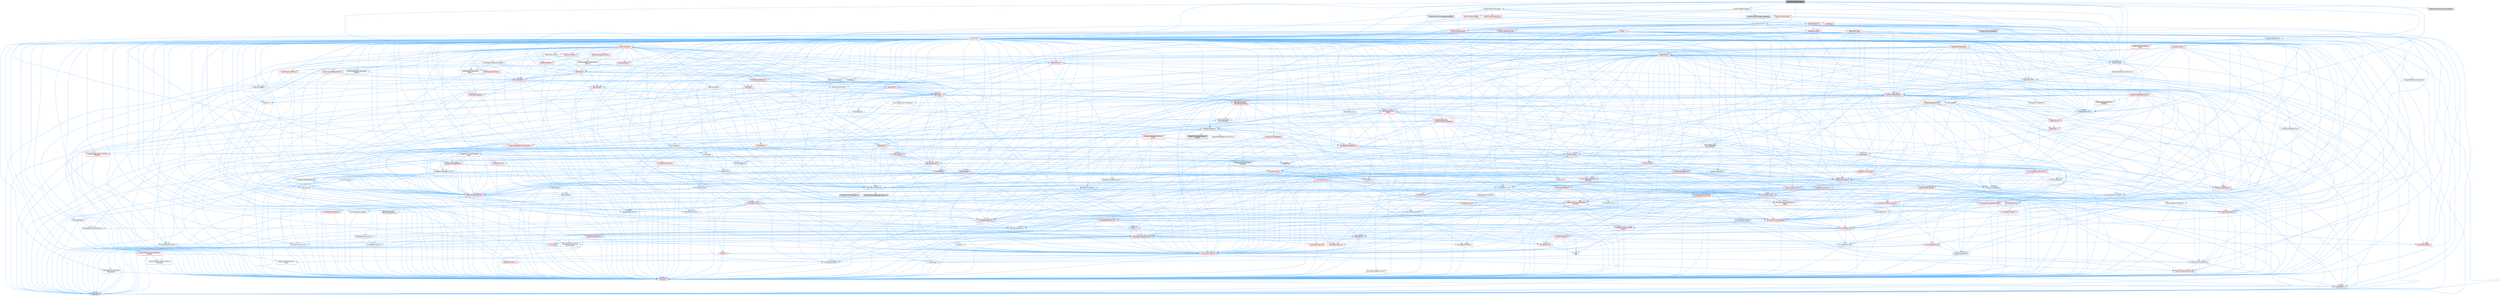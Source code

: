 digraph "InteractiveToolsContext.h"
{
 // INTERACTIVE_SVG=YES
 // LATEX_PDF_SIZE
  bgcolor="transparent";
  edge [fontname=Helvetica,fontsize=10,labelfontname=Helvetica,labelfontsize=10];
  node [fontname=Helvetica,fontsize=10,shape=box,height=0.2,width=0.4];
  Node1 [id="Node000001",label="InteractiveToolsContext.h",height=0.2,width=0.4,color="gray40", fillcolor="grey60", style="filled", fontcolor="black",tooltip=" "];
  Node1 -> Node2 [id="edge1_Node000001_Node000002",color="steelblue1",style="solid",tooltip=" "];
  Node2 [id="Node000002",label="Containers/UnrealString.h",height=0.2,width=0.4,color="grey40", fillcolor="white", style="filled",URL="$d5/dba/UnrealString_8h.html",tooltip=" "];
  Node2 -> Node3 [id="edge2_Node000002_Node000003",color="steelblue1",style="solid",tooltip=" "];
  Node3 [id="Node000003",label="Containers/UnrealStringIncludes.h.inl",height=0.2,width=0.4,color="grey60", fillcolor="#E0E0E0", style="filled",tooltip=" "];
  Node2 -> Node4 [id="edge3_Node000002_Node000004",color="steelblue1",style="solid",tooltip=" "];
  Node4 [id="Node000004",label="Containers/UnrealString.h.inl",height=0.2,width=0.4,color="grey60", fillcolor="#E0E0E0", style="filled",tooltip=" "];
  Node2 -> Node5 [id="edge4_Node000002_Node000005",color="steelblue1",style="solid",tooltip=" "];
  Node5 [id="Node000005",label="Misc/StringFormatArg.h",height=0.2,width=0.4,color="grey40", fillcolor="white", style="filled",URL="$d2/d16/StringFormatArg_8h.html",tooltip=" "];
  Node5 -> Node6 [id="edge5_Node000005_Node000006",color="steelblue1",style="solid",tooltip=" "];
  Node6 [id="Node000006",label="Containers/ContainersFwd.h",height=0.2,width=0.4,color="grey40", fillcolor="white", style="filled",URL="$d4/d0a/ContainersFwd_8h.html",tooltip=" "];
  Node6 -> Node7 [id="edge6_Node000006_Node000007",color="steelblue1",style="solid",tooltip=" "];
  Node7 [id="Node000007",label="HAL/Platform.h",height=0.2,width=0.4,color="red", fillcolor="#FFF0F0", style="filled",URL="$d9/dd0/Platform_8h.html",tooltip=" "];
  Node7 -> Node10 [id="edge7_Node000007_Node000010",color="steelblue1",style="solid",tooltip=" "];
  Node10 [id="Node000010",label="type_traits",height=0.2,width=0.4,color="grey60", fillcolor="#E0E0E0", style="filled",tooltip=" "];
  Node6 -> Node17 [id="edge8_Node000006_Node000017",color="steelblue1",style="solid",tooltip=" "];
  Node17 [id="Node000017",label="CoreTypes.h",height=0.2,width=0.4,color="red", fillcolor="#FFF0F0", style="filled",URL="$dc/dec/CoreTypes_8h.html",tooltip=" "];
  Node17 -> Node7 [id="edge9_Node000017_Node000007",color="steelblue1",style="solid",tooltip=" "];
  Node6 -> Node21 [id="edge10_Node000006_Node000021",color="steelblue1",style="solid",tooltip=" "];
  Node21 [id="Node000021",label="Traits/IsContiguousContainer.h",height=0.2,width=0.4,color="red", fillcolor="#FFF0F0", style="filled",URL="$d5/d3c/IsContiguousContainer_8h.html",tooltip=" "];
  Node21 -> Node17 [id="edge11_Node000021_Node000017",color="steelblue1",style="solid",tooltip=" "];
  Node1 -> Node24 [id="edge12_Node000001_Node000024",color="steelblue1",style="solid",tooltip=" "];
  Node24 [id="Node000024",label="CoreMinimal.h",height=0.2,width=0.4,color="grey40", fillcolor="white", style="filled",URL="$d7/d67/CoreMinimal_8h.html",tooltip=" "];
  Node24 -> Node17 [id="edge13_Node000024_Node000017",color="steelblue1",style="solid",tooltip=" "];
  Node24 -> Node25 [id="edge14_Node000024_Node000025",color="steelblue1",style="solid",tooltip=" "];
  Node25 [id="Node000025",label="CoreFwd.h",height=0.2,width=0.4,color="red", fillcolor="#FFF0F0", style="filled",URL="$d1/d1e/CoreFwd_8h.html",tooltip=" "];
  Node25 -> Node17 [id="edge15_Node000025_Node000017",color="steelblue1",style="solid",tooltip=" "];
  Node25 -> Node6 [id="edge16_Node000025_Node000006",color="steelblue1",style="solid",tooltip=" "];
  Node25 -> Node27 [id="edge17_Node000025_Node000027",color="steelblue1",style="solid",tooltip=" "];
  Node27 [id="Node000027",label="UObject/UObjectHierarchy\lFwd.h",height=0.2,width=0.4,color="grey40", fillcolor="white", style="filled",URL="$d3/d13/UObjectHierarchyFwd_8h.html",tooltip=" "];
  Node24 -> Node27 [id="edge18_Node000024_Node000027",color="steelblue1",style="solid",tooltip=" "];
  Node24 -> Node6 [id="edge19_Node000024_Node000006",color="steelblue1",style="solid",tooltip=" "];
  Node24 -> Node28 [id="edge20_Node000024_Node000028",color="steelblue1",style="solid",tooltip=" "];
  Node28 [id="Node000028",label="Misc/VarArgs.h",height=0.2,width=0.4,color="grey40", fillcolor="white", style="filled",URL="$d5/d6f/VarArgs_8h.html",tooltip=" "];
  Node28 -> Node17 [id="edge21_Node000028_Node000017",color="steelblue1",style="solid",tooltip=" "];
  Node24 -> Node29 [id="edge22_Node000024_Node000029",color="steelblue1",style="solid",tooltip=" "];
  Node29 [id="Node000029",label="Logging/LogVerbosity.h",height=0.2,width=0.4,color="grey40", fillcolor="white", style="filled",URL="$d2/d8f/LogVerbosity_8h.html",tooltip=" "];
  Node29 -> Node17 [id="edge23_Node000029_Node000017",color="steelblue1",style="solid",tooltip=" "];
  Node24 -> Node30 [id="edge24_Node000024_Node000030",color="steelblue1",style="solid",tooltip=" "];
  Node30 [id="Node000030",label="Misc/OutputDevice.h",height=0.2,width=0.4,color="red", fillcolor="#FFF0F0", style="filled",URL="$d7/d32/OutputDevice_8h.html",tooltip=" "];
  Node30 -> Node25 [id="edge25_Node000030_Node000025",color="steelblue1",style="solid",tooltip=" "];
  Node30 -> Node17 [id="edge26_Node000030_Node000017",color="steelblue1",style="solid",tooltip=" "];
  Node30 -> Node29 [id="edge27_Node000030_Node000029",color="steelblue1",style="solid",tooltip=" "];
  Node30 -> Node28 [id="edge28_Node000030_Node000028",color="steelblue1",style="solid",tooltip=" "];
  Node24 -> Node36 [id="edge29_Node000024_Node000036",color="steelblue1",style="solid",tooltip=" "];
  Node36 [id="Node000036",label="HAL/PlatformCrt.h",height=0.2,width=0.4,color="red", fillcolor="#FFF0F0", style="filled",URL="$d8/d75/PlatformCrt_8h.html",tooltip=" "];
  Node36 -> Node37 [id="edge30_Node000036_Node000037",color="steelblue1",style="solid",tooltip=" "];
  Node37 [id="Node000037",label="new",height=0.2,width=0.4,color="grey60", fillcolor="#E0E0E0", style="filled",tooltip=" "];
  Node24 -> Node46 [id="edge31_Node000024_Node000046",color="steelblue1",style="solid",tooltip=" "];
  Node46 [id="Node000046",label="HAL/PlatformMisc.h",height=0.2,width=0.4,color="red", fillcolor="#FFF0F0", style="filled",URL="$d0/df5/PlatformMisc_8h.html",tooltip=" "];
  Node46 -> Node17 [id="edge32_Node000046_Node000017",color="steelblue1",style="solid",tooltip=" "];
  Node24 -> Node65 [id="edge33_Node000024_Node000065",color="steelblue1",style="solid",tooltip=" "];
  Node65 [id="Node000065",label="Misc/AssertionMacros.h",height=0.2,width=0.4,color="red", fillcolor="#FFF0F0", style="filled",URL="$d0/dfa/AssertionMacros_8h.html",tooltip=" "];
  Node65 -> Node17 [id="edge34_Node000065_Node000017",color="steelblue1",style="solid",tooltip=" "];
  Node65 -> Node7 [id="edge35_Node000065_Node000007",color="steelblue1",style="solid",tooltip=" "];
  Node65 -> Node46 [id="edge36_Node000065_Node000046",color="steelblue1",style="solid",tooltip=" "];
  Node65 -> Node66 [id="edge37_Node000065_Node000066",color="steelblue1",style="solid",tooltip=" "];
  Node66 [id="Node000066",label="Templates/EnableIf.h",height=0.2,width=0.4,color="grey40", fillcolor="white", style="filled",URL="$d7/d60/EnableIf_8h.html",tooltip=" "];
  Node66 -> Node17 [id="edge38_Node000066_Node000017",color="steelblue1",style="solid",tooltip=" "];
  Node65 -> Node28 [id="edge39_Node000065_Node000028",color="steelblue1",style="solid",tooltip=" "];
  Node24 -> Node74 [id="edge40_Node000024_Node000074",color="steelblue1",style="solid",tooltip=" "];
  Node74 [id="Node000074",label="Templates/IsPointer.h",height=0.2,width=0.4,color="grey40", fillcolor="white", style="filled",URL="$d7/d05/IsPointer_8h.html",tooltip=" "];
  Node74 -> Node17 [id="edge41_Node000074_Node000017",color="steelblue1",style="solid",tooltip=" "];
  Node24 -> Node75 [id="edge42_Node000024_Node000075",color="steelblue1",style="solid",tooltip=" "];
  Node75 [id="Node000075",label="HAL/PlatformMemory.h",height=0.2,width=0.4,color="red", fillcolor="#FFF0F0", style="filled",URL="$de/d68/PlatformMemory_8h.html",tooltip=" "];
  Node75 -> Node17 [id="edge43_Node000075_Node000017",color="steelblue1",style="solid",tooltip=" "];
  Node24 -> Node58 [id="edge44_Node000024_Node000058",color="steelblue1",style="solid",tooltip=" "];
  Node58 [id="Node000058",label="HAL/PlatformAtomics.h",height=0.2,width=0.4,color="red", fillcolor="#FFF0F0", style="filled",URL="$d3/d36/PlatformAtomics_8h.html",tooltip=" "];
  Node58 -> Node17 [id="edge45_Node000058_Node000017",color="steelblue1",style="solid",tooltip=" "];
  Node24 -> Node80 [id="edge46_Node000024_Node000080",color="steelblue1",style="solid",tooltip=" "];
  Node80 [id="Node000080",label="Misc/Exec.h",height=0.2,width=0.4,color="grey40", fillcolor="white", style="filled",URL="$de/ddb/Exec_8h.html",tooltip=" "];
  Node80 -> Node17 [id="edge47_Node000080_Node000017",color="steelblue1",style="solid",tooltip=" "];
  Node80 -> Node65 [id="edge48_Node000080_Node000065",color="steelblue1",style="solid",tooltip=" "];
  Node24 -> Node81 [id="edge49_Node000024_Node000081",color="steelblue1",style="solid",tooltip=" "];
  Node81 [id="Node000081",label="HAL/MemoryBase.h",height=0.2,width=0.4,color="red", fillcolor="#FFF0F0", style="filled",URL="$d6/d9f/MemoryBase_8h.html",tooltip=" "];
  Node81 -> Node17 [id="edge50_Node000081_Node000017",color="steelblue1",style="solid",tooltip=" "];
  Node81 -> Node58 [id="edge51_Node000081_Node000058",color="steelblue1",style="solid",tooltip=" "];
  Node81 -> Node36 [id="edge52_Node000081_Node000036",color="steelblue1",style="solid",tooltip=" "];
  Node81 -> Node80 [id="edge53_Node000081_Node000080",color="steelblue1",style="solid",tooltip=" "];
  Node81 -> Node30 [id="edge54_Node000081_Node000030",color="steelblue1",style="solid",tooltip=" "];
  Node24 -> Node91 [id="edge55_Node000024_Node000091",color="steelblue1",style="solid",tooltip=" "];
  Node91 [id="Node000091",label="HAL/UnrealMemory.h",height=0.2,width=0.4,color="red", fillcolor="#FFF0F0", style="filled",URL="$d9/d96/UnrealMemory_8h.html",tooltip=" "];
  Node91 -> Node17 [id="edge56_Node000091_Node000017",color="steelblue1",style="solid",tooltip=" "];
  Node91 -> Node81 [id="edge57_Node000091_Node000081",color="steelblue1",style="solid",tooltip=" "];
  Node91 -> Node75 [id="edge58_Node000091_Node000075",color="steelblue1",style="solid",tooltip=" "];
  Node91 -> Node74 [id="edge59_Node000091_Node000074",color="steelblue1",style="solid",tooltip=" "];
  Node24 -> Node93 [id="edge60_Node000024_Node000093",color="steelblue1",style="solid",tooltip=" "];
  Node93 [id="Node000093",label="Templates/IsArithmetic.h",height=0.2,width=0.4,color="grey40", fillcolor="white", style="filled",URL="$d2/d5d/IsArithmetic_8h.html",tooltip=" "];
  Node93 -> Node17 [id="edge61_Node000093_Node000017",color="steelblue1",style="solid",tooltip=" "];
  Node24 -> Node87 [id="edge62_Node000024_Node000087",color="steelblue1",style="solid",tooltip=" "];
  Node87 [id="Node000087",label="Templates/AndOrNot.h",height=0.2,width=0.4,color="grey40", fillcolor="white", style="filled",URL="$db/d0a/AndOrNot_8h.html",tooltip=" "];
  Node87 -> Node17 [id="edge63_Node000087_Node000017",color="steelblue1",style="solid",tooltip=" "];
  Node24 -> Node94 [id="edge64_Node000024_Node000094",color="steelblue1",style="solid",tooltip=" "];
  Node94 [id="Node000094",label="Templates/IsPODType.h",height=0.2,width=0.4,color="grey40", fillcolor="white", style="filled",URL="$d7/db1/IsPODType_8h.html",tooltip=" "];
  Node94 -> Node17 [id="edge65_Node000094_Node000017",color="steelblue1",style="solid",tooltip=" "];
  Node24 -> Node95 [id="edge66_Node000024_Node000095",color="steelblue1",style="solid",tooltip=" "];
  Node95 [id="Node000095",label="Templates/IsUECoreType.h",height=0.2,width=0.4,color="grey40", fillcolor="white", style="filled",URL="$d1/db8/IsUECoreType_8h.html",tooltip=" "];
  Node95 -> Node17 [id="edge67_Node000095_Node000017",color="steelblue1",style="solid",tooltip=" "];
  Node95 -> Node10 [id="edge68_Node000095_Node000010",color="steelblue1",style="solid",tooltip=" "];
  Node24 -> Node88 [id="edge69_Node000024_Node000088",color="steelblue1",style="solid",tooltip=" "];
  Node88 [id="Node000088",label="Templates/IsTriviallyCopy\lConstructible.h",height=0.2,width=0.4,color="grey40", fillcolor="white", style="filled",URL="$d3/d78/IsTriviallyCopyConstructible_8h.html",tooltip=" "];
  Node88 -> Node17 [id="edge70_Node000088_Node000017",color="steelblue1",style="solid",tooltip=" "];
  Node88 -> Node10 [id="edge71_Node000088_Node000010",color="steelblue1",style="solid",tooltip=" "];
  Node24 -> Node96 [id="edge72_Node000024_Node000096",color="steelblue1",style="solid",tooltip=" "];
  Node96 [id="Node000096",label="Templates/UnrealTypeTraits.h",height=0.2,width=0.4,color="red", fillcolor="#FFF0F0", style="filled",URL="$d2/d2d/UnrealTypeTraits_8h.html",tooltip=" "];
  Node96 -> Node17 [id="edge73_Node000096_Node000017",color="steelblue1",style="solid",tooltip=" "];
  Node96 -> Node74 [id="edge74_Node000096_Node000074",color="steelblue1",style="solid",tooltip=" "];
  Node96 -> Node65 [id="edge75_Node000096_Node000065",color="steelblue1",style="solid",tooltip=" "];
  Node96 -> Node87 [id="edge76_Node000096_Node000087",color="steelblue1",style="solid",tooltip=" "];
  Node96 -> Node66 [id="edge77_Node000096_Node000066",color="steelblue1",style="solid",tooltip=" "];
  Node96 -> Node93 [id="edge78_Node000096_Node000093",color="steelblue1",style="solid",tooltip=" "];
  Node96 -> Node97 [id="edge79_Node000096_Node000097",color="steelblue1",style="solid",tooltip=" "];
  Node97 [id="Node000097",label="Templates/Models.h",height=0.2,width=0.4,color="red", fillcolor="#FFF0F0", style="filled",URL="$d3/d0c/Models_8h.html",tooltip=" "];
  Node96 -> Node94 [id="edge80_Node000096_Node000094",color="steelblue1",style="solid",tooltip=" "];
  Node96 -> Node95 [id="edge81_Node000096_Node000095",color="steelblue1",style="solid",tooltip=" "];
  Node96 -> Node88 [id="edge82_Node000096_Node000088",color="steelblue1",style="solid",tooltip=" "];
  Node24 -> Node66 [id="edge83_Node000024_Node000066",color="steelblue1",style="solid",tooltip=" "];
  Node24 -> Node98 [id="edge84_Node000024_Node000098",color="steelblue1",style="solid",tooltip=" "];
  Node98 [id="Node000098",label="Templates/RemoveReference.h",height=0.2,width=0.4,color="grey40", fillcolor="white", style="filled",URL="$da/dbe/RemoveReference_8h.html",tooltip=" "];
  Node98 -> Node17 [id="edge85_Node000098_Node000017",color="steelblue1",style="solid",tooltip=" "];
  Node24 -> Node99 [id="edge86_Node000024_Node000099",color="steelblue1",style="solid",tooltip=" "];
  Node99 [id="Node000099",label="Templates/IntegralConstant.h",height=0.2,width=0.4,color="grey40", fillcolor="white", style="filled",URL="$db/d1b/IntegralConstant_8h.html",tooltip=" "];
  Node99 -> Node17 [id="edge87_Node000099_Node000017",color="steelblue1",style="solid",tooltip=" "];
  Node24 -> Node100 [id="edge88_Node000024_Node000100",color="steelblue1",style="solid",tooltip=" "];
  Node100 [id="Node000100",label="Templates/IsClass.h",height=0.2,width=0.4,color="grey40", fillcolor="white", style="filled",URL="$db/dcb/IsClass_8h.html",tooltip=" "];
  Node100 -> Node17 [id="edge89_Node000100_Node000017",color="steelblue1",style="solid",tooltip=" "];
  Node24 -> Node101 [id="edge90_Node000024_Node000101",color="steelblue1",style="solid",tooltip=" "];
  Node101 [id="Node000101",label="Templates/TypeCompatible\lBytes.h",height=0.2,width=0.4,color="red", fillcolor="#FFF0F0", style="filled",URL="$df/d0a/TypeCompatibleBytes_8h.html",tooltip=" "];
  Node101 -> Node17 [id="edge91_Node000101_Node000017",color="steelblue1",style="solid",tooltip=" "];
  Node101 -> Node37 [id="edge92_Node000101_Node000037",color="steelblue1",style="solid",tooltip=" "];
  Node101 -> Node10 [id="edge93_Node000101_Node000010",color="steelblue1",style="solid",tooltip=" "];
  Node24 -> Node21 [id="edge94_Node000024_Node000021",color="steelblue1",style="solid",tooltip=" "];
  Node24 -> Node102 [id="edge95_Node000024_Node000102",color="steelblue1",style="solid",tooltip=" "];
  Node102 [id="Node000102",label="Templates/UnrealTemplate.h",height=0.2,width=0.4,color="red", fillcolor="#FFF0F0", style="filled",URL="$d4/d24/UnrealTemplate_8h.html",tooltip=" "];
  Node102 -> Node17 [id="edge96_Node000102_Node000017",color="steelblue1",style="solid",tooltip=" "];
  Node102 -> Node74 [id="edge97_Node000102_Node000074",color="steelblue1",style="solid",tooltip=" "];
  Node102 -> Node91 [id="edge98_Node000102_Node000091",color="steelblue1",style="solid",tooltip=" "];
  Node102 -> Node96 [id="edge99_Node000102_Node000096",color="steelblue1",style="solid",tooltip=" "];
  Node102 -> Node98 [id="edge100_Node000102_Node000098",color="steelblue1",style="solid",tooltip=" "];
  Node102 -> Node68 [id="edge101_Node000102_Node000068",color="steelblue1",style="solid",tooltip=" "];
  Node68 [id="Node000068",label="Templates/Requires.h",height=0.2,width=0.4,color="grey40", fillcolor="white", style="filled",URL="$dc/d96/Requires_8h.html",tooltip=" "];
  Node68 -> Node66 [id="edge102_Node000068_Node000066",color="steelblue1",style="solid",tooltip=" "];
  Node68 -> Node10 [id="edge103_Node000068_Node000010",color="steelblue1",style="solid",tooltip=" "];
  Node102 -> Node101 [id="edge104_Node000102_Node000101",color="steelblue1",style="solid",tooltip=" "];
  Node102 -> Node21 [id="edge105_Node000102_Node000021",color="steelblue1",style="solid",tooltip=" "];
  Node102 -> Node10 [id="edge106_Node000102_Node000010",color="steelblue1",style="solid",tooltip=" "];
  Node24 -> Node51 [id="edge107_Node000024_Node000051",color="steelblue1",style="solid",tooltip=" "];
  Node51 [id="Node000051",label="Math/NumericLimits.h",height=0.2,width=0.4,color="grey40", fillcolor="white", style="filled",URL="$df/d1b/NumericLimits_8h.html",tooltip=" "];
  Node51 -> Node17 [id="edge108_Node000051_Node000017",color="steelblue1",style="solid",tooltip=" "];
  Node24 -> Node106 [id="edge109_Node000024_Node000106",color="steelblue1",style="solid",tooltip=" "];
  Node106 [id="Node000106",label="HAL/PlatformMath.h",height=0.2,width=0.4,color="red", fillcolor="#FFF0F0", style="filled",URL="$dc/d53/PlatformMath_8h.html",tooltip=" "];
  Node106 -> Node17 [id="edge110_Node000106_Node000017",color="steelblue1",style="solid",tooltip=" "];
  Node24 -> Node89 [id="edge111_Node000024_Node000089",color="steelblue1",style="solid",tooltip=" "];
  Node89 [id="Node000089",label="Templates/IsTriviallyCopy\lAssignable.h",height=0.2,width=0.4,color="grey40", fillcolor="white", style="filled",URL="$d2/df2/IsTriviallyCopyAssignable_8h.html",tooltip=" "];
  Node89 -> Node17 [id="edge112_Node000089_Node000017",color="steelblue1",style="solid",tooltip=" "];
  Node89 -> Node10 [id="edge113_Node000089_Node000010",color="steelblue1",style="solid",tooltip=" "];
  Node24 -> Node114 [id="edge114_Node000024_Node000114",color="steelblue1",style="solid",tooltip=" "];
  Node114 [id="Node000114",label="Templates/MemoryOps.h",height=0.2,width=0.4,color="red", fillcolor="#FFF0F0", style="filled",URL="$db/dea/MemoryOps_8h.html",tooltip=" "];
  Node114 -> Node17 [id="edge115_Node000114_Node000017",color="steelblue1",style="solid",tooltip=" "];
  Node114 -> Node91 [id="edge116_Node000114_Node000091",color="steelblue1",style="solid",tooltip=" "];
  Node114 -> Node89 [id="edge117_Node000114_Node000089",color="steelblue1",style="solid",tooltip=" "];
  Node114 -> Node88 [id="edge118_Node000114_Node000088",color="steelblue1",style="solid",tooltip=" "];
  Node114 -> Node68 [id="edge119_Node000114_Node000068",color="steelblue1",style="solid",tooltip=" "];
  Node114 -> Node96 [id="edge120_Node000114_Node000096",color="steelblue1",style="solid",tooltip=" "];
  Node114 -> Node37 [id="edge121_Node000114_Node000037",color="steelblue1",style="solid",tooltip=" "];
  Node114 -> Node10 [id="edge122_Node000114_Node000010",color="steelblue1",style="solid",tooltip=" "];
  Node24 -> Node115 [id="edge123_Node000024_Node000115",color="steelblue1",style="solid",tooltip=" "];
  Node115 [id="Node000115",label="Containers/ContainerAllocation\lPolicies.h",height=0.2,width=0.4,color="red", fillcolor="#FFF0F0", style="filled",URL="$d7/dff/ContainerAllocationPolicies_8h.html",tooltip=" "];
  Node115 -> Node17 [id="edge124_Node000115_Node000017",color="steelblue1",style="solid",tooltip=" "];
  Node115 -> Node115 [id="edge125_Node000115_Node000115",color="steelblue1",style="solid",tooltip=" "];
  Node115 -> Node106 [id="edge126_Node000115_Node000106",color="steelblue1",style="solid",tooltip=" "];
  Node115 -> Node91 [id="edge127_Node000115_Node000091",color="steelblue1",style="solid",tooltip=" "];
  Node115 -> Node51 [id="edge128_Node000115_Node000051",color="steelblue1",style="solid",tooltip=" "];
  Node115 -> Node65 [id="edge129_Node000115_Node000065",color="steelblue1",style="solid",tooltip=" "];
  Node115 -> Node114 [id="edge130_Node000115_Node000114",color="steelblue1",style="solid",tooltip=" "];
  Node115 -> Node101 [id="edge131_Node000115_Node000101",color="steelblue1",style="solid",tooltip=" "];
  Node115 -> Node10 [id="edge132_Node000115_Node000010",color="steelblue1",style="solid",tooltip=" "];
  Node24 -> Node118 [id="edge133_Node000024_Node000118",color="steelblue1",style="solid",tooltip=" "];
  Node118 [id="Node000118",label="Templates/IsEnumClass.h",height=0.2,width=0.4,color="grey40", fillcolor="white", style="filled",URL="$d7/d15/IsEnumClass_8h.html",tooltip=" "];
  Node118 -> Node17 [id="edge134_Node000118_Node000017",color="steelblue1",style="solid",tooltip=" "];
  Node118 -> Node87 [id="edge135_Node000118_Node000087",color="steelblue1",style="solid",tooltip=" "];
  Node24 -> Node119 [id="edge136_Node000024_Node000119",color="steelblue1",style="solid",tooltip=" "];
  Node119 [id="Node000119",label="HAL/PlatformProperties.h",height=0.2,width=0.4,color="red", fillcolor="#FFF0F0", style="filled",URL="$d9/db0/PlatformProperties_8h.html",tooltip=" "];
  Node119 -> Node17 [id="edge137_Node000119_Node000017",color="steelblue1",style="solid",tooltip=" "];
  Node24 -> Node122 [id="edge138_Node000024_Node000122",color="steelblue1",style="solid",tooltip=" "];
  Node122 [id="Node000122",label="Misc/EngineVersionBase.h",height=0.2,width=0.4,color="grey40", fillcolor="white", style="filled",URL="$d5/d2b/EngineVersionBase_8h.html",tooltip=" "];
  Node122 -> Node17 [id="edge139_Node000122_Node000017",color="steelblue1",style="solid",tooltip=" "];
  Node24 -> Node123 [id="edge140_Node000024_Node000123",color="steelblue1",style="solid",tooltip=" "];
  Node123 [id="Node000123",label="Internationalization\l/TextNamespaceFwd.h",height=0.2,width=0.4,color="grey40", fillcolor="white", style="filled",URL="$d8/d97/TextNamespaceFwd_8h.html",tooltip=" "];
  Node123 -> Node17 [id="edge141_Node000123_Node000017",color="steelblue1",style="solid",tooltip=" "];
  Node24 -> Node124 [id="edge142_Node000024_Node000124",color="steelblue1",style="solid",tooltip=" "];
  Node124 [id="Node000124",label="Serialization/Archive.h",height=0.2,width=0.4,color="red", fillcolor="#FFF0F0", style="filled",URL="$d7/d3b/Archive_8h.html",tooltip=" "];
  Node124 -> Node25 [id="edge143_Node000124_Node000025",color="steelblue1",style="solid",tooltip=" "];
  Node124 -> Node17 [id="edge144_Node000124_Node000017",color="steelblue1",style="solid",tooltip=" "];
  Node124 -> Node119 [id="edge145_Node000124_Node000119",color="steelblue1",style="solid",tooltip=" "];
  Node124 -> Node123 [id="edge146_Node000124_Node000123",color="steelblue1",style="solid",tooltip=" "];
  Node124 -> Node65 [id="edge147_Node000124_Node000065",color="steelblue1",style="solid",tooltip=" "];
  Node124 -> Node122 [id="edge148_Node000124_Node000122",color="steelblue1",style="solid",tooltip=" "];
  Node124 -> Node28 [id="edge149_Node000124_Node000028",color="steelblue1",style="solid",tooltip=" "];
  Node124 -> Node66 [id="edge150_Node000124_Node000066",color="steelblue1",style="solid",tooltip=" "];
  Node124 -> Node118 [id="edge151_Node000124_Node000118",color="steelblue1",style="solid",tooltip=" "];
  Node124 -> Node102 [id="edge152_Node000124_Node000102",color="steelblue1",style="solid",tooltip=" "];
  Node124 -> Node127 [id="edge153_Node000124_Node000127",color="steelblue1",style="solid",tooltip=" "];
  Node127 [id="Node000127",label="UObject/ObjectVersion.h",height=0.2,width=0.4,color="grey40", fillcolor="white", style="filled",URL="$da/d63/ObjectVersion_8h.html",tooltip=" "];
  Node127 -> Node17 [id="edge154_Node000127_Node000017",color="steelblue1",style="solid",tooltip=" "];
  Node24 -> Node128 [id="edge155_Node000024_Node000128",color="steelblue1",style="solid",tooltip=" "];
  Node128 [id="Node000128",label="Templates/Less.h",height=0.2,width=0.4,color="grey40", fillcolor="white", style="filled",URL="$de/dc8/Less_8h.html",tooltip=" "];
  Node128 -> Node17 [id="edge156_Node000128_Node000017",color="steelblue1",style="solid",tooltip=" "];
  Node128 -> Node102 [id="edge157_Node000128_Node000102",color="steelblue1",style="solid",tooltip=" "];
  Node24 -> Node129 [id="edge158_Node000024_Node000129",color="steelblue1",style="solid",tooltip=" "];
  Node129 [id="Node000129",label="Templates/Sorting.h",height=0.2,width=0.4,color="red", fillcolor="#FFF0F0", style="filled",URL="$d3/d9e/Sorting_8h.html",tooltip=" "];
  Node129 -> Node17 [id="edge159_Node000129_Node000017",color="steelblue1",style="solid",tooltip=" "];
  Node129 -> Node106 [id="edge160_Node000129_Node000106",color="steelblue1",style="solid",tooltip=" "];
  Node129 -> Node128 [id="edge161_Node000129_Node000128",color="steelblue1",style="solid",tooltip=" "];
  Node24 -> Node140 [id="edge162_Node000024_Node000140",color="steelblue1",style="solid",tooltip=" "];
  Node140 [id="Node000140",label="Misc/Char.h",height=0.2,width=0.4,color="red", fillcolor="#FFF0F0", style="filled",URL="$d0/d58/Char_8h.html",tooltip=" "];
  Node140 -> Node17 [id="edge163_Node000140_Node000017",color="steelblue1",style="solid",tooltip=" "];
  Node140 -> Node10 [id="edge164_Node000140_Node000010",color="steelblue1",style="solid",tooltip=" "];
  Node24 -> Node143 [id="edge165_Node000024_Node000143",color="steelblue1",style="solid",tooltip=" "];
  Node143 [id="Node000143",label="GenericPlatform/GenericPlatform\lStricmp.h",height=0.2,width=0.4,color="grey40", fillcolor="white", style="filled",URL="$d2/d86/GenericPlatformStricmp_8h.html",tooltip=" "];
  Node143 -> Node17 [id="edge166_Node000143_Node000017",color="steelblue1",style="solid",tooltip=" "];
  Node24 -> Node144 [id="edge167_Node000024_Node000144",color="steelblue1",style="solid",tooltip=" "];
  Node144 [id="Node000144",label="GenericPlatform/GenericPlatform\lString.h",height=0.2,width=0.4,color="red", fillcolor="#FFF0F0", style="filled",URL="$dd/d20/GenericPlatformString_8h.html",tooltip=" "];
  Node144 -> Node17 [id="edge168_Node000144_Node000017",color="steelblue1",style="solid",tooltip=" "];
  Node144 -> Node143 [id="edge169_Node000144_Node000143",color="steelblue1",style="solid",tooltip=" "];
  Node144 -> Node66 [id="edge170_Node000144_Node000066",color="steelblue1",style="solid",tooltip=" "];
  Node144 -> Node10 [id="edge171_Node000144_Node000010",color="steelblue1",style="solid",tooltip=" "];
  Node24 -> Node77 [id="edge172_Node000024_Node000077",color="steelblue1",style="solid",tooltip=" "];
  Node77 [id="Node000077",label="HAL/PlatformString.h",height=0.2,width=0.4,color="red", fillcolor="#FFF0F0", style="filled",URL="$db/db5/PlatformString_8h.html",tooltip=" "];
  Node77 -> Node17 [id="edge173_Node000077_Node000017",color="steelblue1",style="solid",tooltip=" "];
  Node24 -> Node147 [id="edge174_Node000024_Node000147",color="steelblue1",style="solid",tooltip=" "];
  Node147 [id="Node000147",label="Misc/CString.h",height=0.2,width=0.4,color="red", fillcolor="#FFF0F0", style="filled",URL="$d2/d49/CString_8h.html",tooltip=" "];
  Node147 -> Node17 [id="edge175_Node000147_Node000017",color="steelblue1",style="solid",tooltip=" "];
  Node147 -> Node36 [id="edge176_Node000147_Node000036",color="steelblue1",style="solid",tooltip=" "];
  Node147 -> Node77 [id="edge177_Node000147_Node000077",color="steelblue1",style="solid",tooltip=" "];
  Node147 -> Node65 [id="edge178_Node000147_Node000065",color="steelblue1",style="solid",tooltip=" "];
  Node147 -> Node140 [id="edge179_Node000147_Node000140",color="steelblue1",style="solid",tooltip=" "];
  Node147 -> Node28 [id="edge180_Node000147_Node000028",color="steelblue1",style="solid",tooltip=" "];
  Node24 -> Node148 [id="edge181_Node000024_Node000148",color="steelblue1",style="solid",tooltip=" "];
  Node148 [id="Node000148",label="Misc/Crc.h",height=0.2,width=0.4,color="red", fillcolor="#FFF0F0", style="filled",URL="$d4/dd2/Crc_8h.html",tooltip=" "];
  Node148 -> Node17 [id="edge182_Node000148_Node000017",color="steelblue1",style="solid",tooltip=" "];
  Node148 -> Node77 [id="edge183_Node000148_Node000077",color="steelblue1",style="solid",tooltip=" "];
  Node148 -> Node65 [id="edge184_Node000148_Node000065",color="steelblue1",style="solid",tooltip=" "];
  Node148 -> Node147 [id="edge185_Node000148_Node000147",color="steelblue1",style="solid",tooltip=" "];
  Node148 -> Node140 [id="edge186_Node000148_Node000140",color="steelblue1",style="solid",tooltip=" "];
  Node148 -> Node96 [id="edge187_Node000148_Node000096",color="steelblue1",style="solid",tooltip=" "];
  Node24 -> Node139 [id="edge188_Node000024_Node000139",color="steelblue1",style="solid",tooltip=" "];
  Node139 [id="Node000139",label="Math/UnrealMathUtility.h",height=0.2,width=0.4,color="red", fillcolor="#FFF0F0", style="filled",URL="$db/db8/UnrealMathUtility_8h.html",tooltip=" "];
  Node139 -> Node17 [id="edge189_Node000139_Node000017",color="steelblue1",style="solid",tooltip=" "];
  Node139 -> Node65 [id="edge190_Node000139_Node000065",color="steelblue1",style="solid",tooltip=" "];
  Node139 -> Node106 [id="edge191_Node000139_Node000106",color="steelblue1",style="solid",tooltip=" "];
  Node139 -> Node68 [id="edge192_Node000139_Node000068",color="steelblue1",style="solid",tooltip=" "];
  Node24 -> Node2 [id="edge193_Node000024_Node000002",color="steelblue1",style="solid",tooltip=" "];
  Node24 -> Node149 [id="edge194_Node000024_Node000149",color="steelblue1",style="solid",tooltip=" "];
  Node149 [id="Node000149",label="Containers/Array.h",height=0.2,width=0.4,color="red", fillcolor="#FFF0F0", style="filled",URL="$df/dd0/Array_8h.html",tooltip=" "];
  Node149 -> Node17 [id="edge195_Node000149_Node000017",color="steelblue1",style="solid",tooltip=" "];
  Node149 -> Node65 [id="edge196_Node000149_Node000065",color="steelblue1",style="solid",tooltip=" "];
  Node149 -> Node150 [id="edge197_Node000149_Node000150",color="steelblue1",style="solid",tooltip=" "];
  Node150 [id="Node000150",label="Misc/IntrusiveUnsetOptional\lState.h",height=0.2,width=0.4,color="red", fillcolor="#FFF0F0", style="filled",URL="$d2/d0a/IntrusiveUnsetOptionalState_8h.html",tooltip=" "];
  Node149 -> Node91 [id="edge198_Node000149_Node000091",color="steelblue1",style="solid",tooltip=" "];
  Node149 -> Node96 [id="edge199_Node000149_Node000096",color="steelblue1",style="solid",tooltip=" "];
  Node149 -> Node102 [id="edge200_Node000149_Node000102",color="steelblue1",style="solid",tooltip=" "];
  Node149 -> Node115 [id="edge201_Node000149_Node000115",color="steelblue1",style="solid",tooltip=" "];
  Node149 -> Node124 [id="edge202_Node000149_Node000124",color="steelblue1",style="solid",tooltip=" "];
  Node149 -> Node132 [id="edge203_Node000149_Node000132",color="steelblue1",style="solid",tooltip=" "];
  Node132 [id="Node000132",label="Templates/Invoke.h",height=0.2,width=0.4,color="red", fillcolor="#FFF0F0", style="filled",URL="$d7/deb/Invoke_8h.html",tooltip=" "];
  Node132 -> Node17 [id="edge204_Node000132_Node000017",color="steelblue1",style="solid",tooltip=" "];
  Node132 -> Node102 [id="edge205_Node000132_Node000102",color="steelblue1",style="solid",tooltip=" "];
  Node132 -> Node10 [id="edge206_Node000132_Node000010",color="steelblue1",style="solid",tooltip=" "];
  Node149 -> Node128 [id="edge207_Node000149_Node000128",color="steelblue1",style="solid",tooltip=" "];
  Node149 -> Node68 [id="edge208_Node000149_Node000068",color="steelblue1",style="solid",tooltip=" "];
  Node149 -> Node129 [id="edge209_Node000149_Node000129",color="steelblue1",style="solid",tooltip=" "];
  Node149 -> Node172 [id="edge210_Node000149_Node000172",color="steelblue1",style="solid",tooltip=" "];
  Node172 [id="Node000172",label="Templates/AlignmentTemplates.h",height=0.2,width=0.4,color="red", fillcolor="#FFF0F0", style="filled",URL="$dd/d32/AlignmentTemplates_8h.html",tooltip=" "];
  Node172 -> Node17 [id="edge211_Node000172_Node000017",color="steelblue1",style="solid",tooltip=" "];
  Node172 -> Node74 [id="edge212_Node000172_Node000074",color="steelblue1",style="solid",tooltip=" "];
  Node149 -> Node10 [id="edge213_Node000149_Node000010",color="steelblue1",style="solid",tooltip=" "];
  Node24 -> Node173 [id="edge214_Node000024_Node000173",color="steelblue1",style="solid",tooltip=" "];
  Node173 [id="Node000173",label="Misc/FrameNumber.h",height=0.2,width=0.4,color="grey40", fillcolor="white", style="filled",URL="$dd/dbd/FrameNumber_8h.html",tooltip=" "];
  Node173 -> Node17 [id="edge215_Node000173_Node000017",color="steelblue1",style="solid",tooltip=" "];
  Node173 -> Node51 [id="edge216_Node000173_Node000051",color="steelblue1",style="solid",tooltip=" "];
  Node173 -> Node139 [id="edge217_Node000173_Node000139",color="steelblue1",style="solid",tooltip=" "];
  Node173 -> Node66 [id="edge218_Node000173_Node000066",color="steelblue1",style="solid",tooltip=" "];
  Node173 -> Node96 [id="edge219_Node000173_Node000096",color="steelblue1",style="solid",tooltip=" "];
  Node24 -> Node174 [id="edge220_Node000024_Node000174",color="steelblue1",style="solid",tooltip=" "];
  Node174 [id="Node000174",label="Misc/Timespan.h",height=0.2,width=0.4,color="grey40", fillcolor="white", style="filled",URL="$da/dd9/Timespan_8h.html",tooltip=" "];
  Node174 -> Node17 [id="edge221_Node000174_Node000017",color="steelblue1",style="solid",tooltip=" "];
  Node174 -> Node175 [id="edge222_Node000174_Node000175",color="steelblue1",style="solid",tooltip=" "];
  Node175 [id="Node000175",label="Math/Interval.h",height=0.2,width=0.4,color="grey40", fillcolor="white", style="filled",URL="$d1/d55/Interval_8h.html",tooltip=" "];
  Node175 -> Node17 [id="edge223_Node000175_Node000017",color="steelblue1",style="solid",tooltip=" "];
  Node175 -> Node93 [id="edge224_Node000175_Node000093",color="steelblue1",style="solid",tooltip=" "];
  Node175 -> Node96 [id="edge225_Node000175_Node000096",color="steelblue1",style="solid",tooltip=" "];
  Node175 -> Node51 [id="edge226_Node000175_Node000051",color="steelblue1",style="solid",tooltip=" "];
  Node175 -> Node139 [id="edge227_Node000175_Node000139",color="steelblue1",style="solid",tooltip=" "];
  Node174 -> Node139 [id="edge228_Node000174_Node000139",color="steelblue1",style="solid",tooltip=" "];
  Node174 -> Node65 [id="edge229_Node000174_Node000065",color="steelblue1",style="solid",tooltip=" "];
  Node24 -> Node176 [id="edge230_Node000024_Node000176",color="steelblue1",style="solid",tooltip=" "];
  Node176 [id="Node000176",label="Containers/StringConv.h",height=0.2,width=0.4,color="red", fillcolor="#FFF0F0", style="filled",URL="$d3/ddf/StringConv_8h.html",tooltip=" "];
  Node176 -> Node17 [id="edge231_Node000176_Node000017",color="steelblue1",style="solid",tooltip=" "];
  Node176 -> Node65 [id="edge232_Node000176_Node000065",color="steelblue1",style="solid",tooltip=" "];
  Node176 -> Node115 [id="edge233_Node000176_Node000115",color="steelblue1",style="solid",tooltip=" "];
  Node176 -> Node149 [id="edge234_Node000176_Node000149",color="steelblue1",style="solid",tooltip=" "];
  Node176 -> Node147 [id="edge235_Node000176_Node000147",color="steelblue1",style="solid",tooltip=" "];
  Node176 -> Node177 [id="edge236_Node000176_Node000177",color="steelblue1",style="solid",tooltip=" "];
  Node177 [id="Node000177",label="Templates/IsArray.h",height=0.2,width=0.4,color="grey40", fillcolor="white", style="filled",URL="$d8/d8d/IsArray_8h.html",tooltip=" "];
  Node177 -> Node17 [id="edge237_Node000177_Node000017",color="steelblue1",style="solid",tooltip=" "];
  Node176 -> Node102 [id="edge238_Node000176_Node000102",color="steelblue1",style="solid",tooltip=" "];
  Node176 -> Node96 [id="edge239_Node000176_Node000096",color="steelblue1",style="solid",tooltip=" "];
  Node176 -> Node21 [id="edge240_Node000176_Node000021",color="steelblue1",style="solid",tooltip=" "];
  Node176 -> Node10 [id="edge241_Node000176_Node000010",color="steelblue1",style="solid",tooltip=" "];
  Node24 -> Node178 [id="edge242_Node000024_Node000178",color="steelblue1",style="solid",tooltip=" "];
  Node178 [id="Node000178",label="UObject/UnrealNames.h",height=0.2,width=0.4,color="red", fillcolor="#FFF0F0", style="filled",URL="$d8/db1/UnrealNames_8h.html",tooltip=" "];
  Node178 -> Node17 [id="edge243_Node000178_Node000017",color="steelblue1",style="solid",tooltip=" "];
  Node24 -> Node180 [id="edge244_Node000024_Node000180",color="steelblue1",style="solid",tooltip=" "];
  Node180 [id="Node000180",label="UObject/NameTypes.h",height=0.2,width=0.4,color="red", fillcolor="#FFF0F0", style="filled",URL="$d6/d35/NameTypes_8h.html",tooltip=" "];
  Node180 -> Node17 [id="edge245_Node000180_Node000017",color="steelblue1",style="solid",tooltip=" "];
  Node180 -> Node65 [id="edge246_Node000180_Node000065",color="steelblue1",style="solid",tooltip=" "];
  Node180 -> Node91 [id="edge247_Node000180_Node000091",color="steelblue1",style="solid",tooltip=" "];
  Node180 -> Node96 [id="edge248_Node000180_Node000096",color="steelblue1",style="solid",tooltip=" "];
  Node180 -> Node102 [id="edge249_Node000180_Node000102",color="steelblue1",style="solid",tooltip=" "];
  Node180 -> Node2 [id="edge250_Node000180_Node000002",color="steelblue1",style="solid",tooltip=" "];
  Node180 -> Node176 [id="edge251_Node000180_Node000176",color="steelblue1",style="solid",tooltip=" "];
  Node180 -> Node48 [id="edge252_Node000180_Node000048",color="steelblue1",style="solid",tooltip=" "];
  Node48 [id="Node000048",label="Containers/StringFwd.h",height=0.2,width=0.4,color="red", fillcolor="#FFF0F0", style="filled",URL="$df/d37/StringFwd_8h.html",tooltip=" "];
  Node48 -> Node17 [id="edge253_Node000048_Node000017",color="steelblue1",style="solid",tooltip=" "];
  Node48 -> Node21 [id="edge254_Node000048_Node000021",color="steelblue1",style="solid",tooltip=" "];
  Node180 -> Node178 [id="edge255_Node000180_Node000178",color="steelblue1",style="solid",tooltip=" "];
  Node180 -> Node157 [id="edge256_Node000180_Node000157",color="steelblue1",style="solid",tooltip=" "];
  Node157 [id="Node000157",label="Serialization/MemoryLayout.h",height=0.2,width=0.4,color="red", fillcolor="#FFF0F0", style="filled",URL="$d7/d66/MemoryLayout_8h.html",tooltip=" "];
  Node157 -> Node160 [id="edge257_Node000157_Node000160",color="steelblue1",style="solid",tooltip=" "];
  Node160 [id="Node000160",label="Containers/EnumAsByte.h",height=0.2,width=0.4,color="grey40", fillcolor="white", style="filled",URL="$d6/d9a/EnumAsByte_8h.html",tooltip=" "];
  Node160 -> Node17 [id="edge258_Node000160_Node000017",color="steelblue1",style="solid",tooltip=" "];
  Node160 -> Node94 [id="edge259_Node000160_Node000094",color="steelblue1",style="solid",tooltip=" "];
  Node160 -> Node161 [id="edge260_Node000160_Node000161",color="steelblue1",style="solid",tooltip=" "];
  Node161 [id="Node000161",label="Templates/TypeHash.h",height=0.2,width=0.4,color="red", fillcolor="#FFF0F0", style="filled",URL="$d1/d62/TypeHash_8h.html",tooltip=" "];
  Node161 -> Node17 [id="edge261_Node000161_Node000017",color="steelblue1",style="solid",tooltip=" "];
  Node161 -> Node68 [id="edge262_Node000161_Node000068",color="steelblue1",style="solid",tooltip=" "];
  Node161 -> Node148 [id="edge263_Node000161_Node000148",color="steelblue1",style="solid",tooltip=" "];
  Node161 -> Node10 [id="edge264_Node000161_Node000010",color="steelblue1",style="solid",tooltip=" "];
  Node157 -> Node48 [id="edge265_Node000157_Node000048",color="steelblue1",style="solid",tooltip=" "];
  Node157 -> Node91 [id="edge266_Node000157_Node000091",color="steelblue1",style="solid",tooltip=" "];
  Node157 -> Node66 [id="edge267_Node000157_Node000066",color="steelblue1",style="solid",tooltip=" "];
  Node157 -> Node97 [id="edge268_Node000157_Node000097",color="steelblue1",style="solid",tooltip=" "];
  Node157 -> Node102 [id="edge269_Node000157_Node000102",color="steelblue1",style="solid",tooltip=" "];
  Node180 -> Node150 [id="edge270_Node000180_Node000150",color="steelblue1",style="solid",tooltip=" "];
  Node24 -> Node188 [id="edge271_Node000024_Node000188",color="steelblue1",style="solid",tooltip=" "];
  Node188 [id="Node000188",label="Misc/Parse.h",height=0.2,width=0.4,color="red", fillcolor="#FFF0F0", style="filled",URL="$dc/d71/Parse_8h.html",tooltip=" "];
  Node188 -> Node48 [id="edge272_Node000188_Node000048",color="steelblue1",style="solid",tooltip=" "];
  Node188 -> Node2 [id="edge273_Node000188_Node000002",color="steelblue1",style="solid",tooltip=" "];
  Node188 -> Node17 [id="edge274_Node000188_Node000017",color="steelblue1",style="solid",tooltip=" "];
  Node188 -> Node36 [id="edge275_Node000188_Node000036",color="steelblue1",style="solid",tooltip=" "];
  Node188 -> Node53 [id="edge276_Node000188_Node000053",color="steelblue1",style="solid",tooltip=" "];
  Node53 [id="Node000053",label="Misc/EnumClassFlags.h",height=0.2,width=0.4,color="grey40", fillcolor="white", style="filled",URL="$d8/de7/EnumClassFlags_8h.html",tooltip=" "];
  Node188 -> Node189 [id="edge277_Node000188_Node000189",color="steelblue1",style="solid",tooltip=" "];
  Node189 [id="Node000189",label="Templates/Function.h",height=0.2,width=0.4,color="grey40", fillcolor="white", style="filled",URL="$df/df5/Function_8h.html",tooltip=" "];
  Node189 -> Node17 [id="edge278_Node000189_Node000017",color="steelblue1",style="solid",tooltip=" "];
  Node189 -> Node65 [id="edge279_Node000189_Node000065",color="steelblue1",style="solid",tooltip=" "];
  Node189 -> Node150 [id="edge280_Node000189_Node000150",color="steelblue1",style="solid",tooltip=" "];
  Node189 -> Node91 [id="edge281_Node000189_Node000091",color="steelblue1",style="solid",tooltip=" "];
  Node189 -> Node190 [id="edge282_Node000189_Node000190",color="steelblue1",style="solid",tooltip=" "];
  Node190 [id="Node000190",label="Templates/FunctionFwd.h",height=0.2,width=0.4,color="grey40", fillcolor="white", style="filled",URL="$d6/d54/FunctionFwd_8h.html",tooltip=" "];
  Node189 -> Node96 [id="edge283_Node000189_Node000096",color="steelblue1",style="solid",tooltip=" "];
  Node189 -> Node132 [id="edge284_Node000189_Node000132",color="steelblue1",style="solid",tooltip=" "];
  Node189 -> Node102 [id="edge285_Node000189_Node000102",color="steelblue1",style="solid",tooltip=" "];
  Node189 -> Node68 [id="edge286_Node000189_Node000068",color="steelblue1",style="solid",tooltip=" "];
  Node189 -> Node139 [id="edge287_Node000189_Node000139",color="steelblue1",style="solid",tooltip=" "];
  Node189 -> Node37 [id="edge288_Node000189_Node000037",color="steelblue1",style="solid",tooltip=" "];
  Node189 -> Node10 [id="edge289_Node000189_Node000010",color="steelblue1",style="solid",tooltip=" "];
  Node24 -> Node172 [id="edge290_Node000024_Node000172",color="steelblue1",style="solid",tooltip=" "];
  Node24 -> Node191 [id="edge291_Node000024_Node000191",color="steelblue1",style="solid",tooltip=" "];
  Node191 [id="Node000191",label="Misc/StructBuilder.h",height=0.2,width=0.4,color="grey40", fillcolor="white", style="filled",URL="$d9/db3/StructBuilder_8h.html",tooltip=" "];
  Node191 -> Node17 [id="edge292_Node000191_Node000017",color="steelblue1",style="solid",tooltip=" "];
  Node191 -> Node139 [id="edge293_Node000191_Node000139",color="steelblue1",style="solid",tooltip=" "];
  Node191 -> Node172 [id="edge294_Node000191_Node000172",color="steelblue1",style="solid",tooltip=" "];
  Node24 -> Node108 [id="edge295_Node000024_Node000108",color="steelblue1",style="solid",tooltip=" "];
  Node108 [id="Node000108",label="Templates/Decay.h",height=0.2,width=0.4,color="grey40", fillcolor="white", style="filled",URL="$dd/d0f/Decay_8h.html",tooltip=" "];
  Node108 -> Node17 [id="edge296_Node000108_Node000017",color="steelblue1",style="solid",tooltip=" "];
  Node108 -> Node98 [id="edge297_Node000108_Node000098",color="steelblue1",style="solid",tooltip=" "];
  Node108 -> Node10 [id="edge298_Node000108_Node000010",color="steelblue1",style="solid",tooltip=" "];
  Node24 -> Node192 [id="edge299_Node000024_Node000192",color="steelblue1",style="solid",tooltip=" "];
  Node192 [id="Node000192",label="Templates/PointerIsConvertible\lFromTo.h",height=0.2,width=0.4,color="red", fillcolor="#FFF0F0", style="filled",URL="$d6/d65/PointerIsConvertibleFromTo_8h.html",tooltip=" "];
  Node192 -> Node17 [id="edge300_Node000192_Node000017",color="steelblue1",style="solid",tooltip=" "];
  Node192 -> Node10 [id="edge301_Node000192_Node000010",color="steelblue1",style="solid",tooltip=" "];
  Node24 -> Node132 [id="edge302_Node000024_Node000132",color="steelblue1",style="solid",tooltip=" "];
  Node24 -> Node189 [id="edge303_Node000024_Node000189",color="steelblue1",style="solid",tooltip=" "];
  Node24 -> Node161 [id="edge304_Node000024_Node000161",color="steelblue1",style="solid",tooltip=" "];
  Node24 -> Node193 [id="edge305_Node000024_Node000193",color="steelblue1",style="solid",tooltip=" "];
  Node193 [id="Node000193",label="Containers/ScriptArray.h",height=0.2,width=0.4,color="red", fillcolor="#FFF0F0", style="filled",URL="$dc/daf/ScriptArray_8h.html",tooltip=" "];
  Node193 -> Node17 [id="edge306_Node000193_Node000017",color="steelblue1",style="solid",tooltip=" "];
  Node193 -> Node65 [id="edge307_Node000193_Node000065",color="steelblue1",style="solid",tooltip=" "];
  Node193 -> Node91 [id="edge308_Node000193_Node000091",color="steelblue1",style="solid",tooltip=" "];
  Node193 -> Node115 [id="edge309_Node000193_Node000115",color="steelblue1",style="solid",tooltip=" "];
  Node193 -> Node149 [id="edge310_Node000193_Node000149",color="steelblue1",style="solid",tooltip=" "];
  Node24 -> Node194 [id="edge311_Node000024_Node000194",color="steelblue1",style="solid",tooltip=" "];
  Node194 [id="Node000194",label="Containers/BitArray.h",height=0.2,width=0.4,color="red", fillcolor="#FFF0F0", style="filled",URL="$d1/de4/BitArray_8h.html",tooltip=" "];
  Node194 -> Node115 [id="edge312_Node000194_Node000115",color="steelblue1",style="solid",tooltip=" "];
  Node194 -> Node17 [id="edge313_Node000194_Node000017",color="steelblue1",style="solid",tooltip=" "];
  Node194 -> Node58 [id="edge314_Node000194_Node000058",color="steelblue1",style="solid",tooltip=" "];
  Node194 -> Node91 [id="edge315_Node000194_Node000091",color="steelblue1",style="solid",tooltip=" "];
  Node194 -> Node139 [id="edge316_Node000194_Node000139",color="steelblue1",style="solid",tooltip=" "];
  Node194 -> Node65 [id="edge317_Node000194_Node000065",color="steelblue1",style="solid",tooltip=" "];
  Node194 -> Node53 [id="edge318_Node000194_Node000053",color="steelblue1",style="solid",tooltip=" "];
  Node194 -> Node124 [id="edge319_Node000194_Node000124",color="steelblue1",style="solid",tooltip=" "];
  Node194 -> Node157 [id="edge320_Node000194_Node000157",color="steelblue1",style="solid",tooltip=" "];
  Node194 -> Node66 [id="edge321_Node000194_Node000066",color="steelblue1",style="solid",tooltip=" "];
  Node194 -> Node132 [id="edge322_Node000194_Node000132",color="steelblue1",style="solid",tooltip=" "];
  Node194 -> Node102 [id="edge323_Node000194_Node000102",color="steelblue1",style="solid",tooltip=" "];
  Node194 -> Node96 [id="edge324_Node000194_Node000096",color="steelblue1",style="solid",tooltip=" "];
  Node24 -> Node195 [id="edge325_Node000024_Node000195",color="steelblue1",style="solid",tooltip=" "];
  Node195 [id="Node000195",label="Containers/SparseArray.h",height=0.2,width=0.4,color="red", fillcolor="#FFF0F0", style="filled",URL="$d5/dbf/SparseArray_8h.html",tooltip=" "];
  Node195 -> Node17 [id="edge326_Node000195_Node000017",color="steelblue1",style="solid",tooltip=" "];
  Node195 -> Node65 [id="edge327_Node000195_Node000065",color="steelblue1",style="solid",tooltip=" "];
  Node195 -> Node91 [id="edge328_Node000195_Node000091",color="steelblue1",style="solid",tooltip=" "];
  Node195 -> Node96 [id="edge329_Node000195_Node000096",color="steelblue1",style="solid",tooltip=" "];
  Node195 -> Node102 [id="edge330_Node000195_Node000102",color="steelblue1",style="solid",tooltip=" "];
  Node195 -> Node115 [id="edge331_Node000195_Node000115",color="steelblue1",style="solid",tooltip=" "];
  Node195 -> Node128 [id="edge332_Node000195_Node000128",color="steelblue1",style="solid",tooltip=" "];
  Node195 -> Node149 [id="edge333_Node000195_Node000149",color="steelblue1",style="solid",tooltip=" "];
  Node195 -> Node139 [id="edge334_Node000195_Node000139",color="steelblue1",style="solid",tooltip=" "];
  Node195 -> Node193 [id="edge335_Node000195_Node000193",color="steelblue1",style="solid",tooltip=" "];
  Node195 -> Node194 [id="edge336_Node000195_Node000194",color="steelblue1",style="solid",tooltip=" "];
  Node195 -> Node196 [id="edge337_Node000195_Node000196",color="steelblue1",style="solid",tooltip=" "];
  Node196 [id="Node000196",label="Serialization/Structured\lArchive.h",height=0.2,width=0.4,color="red", fillcolor="#FFF0F0", style="filled",URL="$d9/d1e/StructuredArchive_8h.html",tooltip=" "];
  Node196 -> Node149 [id="edge338_Node000196_Node000149",color="steelblue1",style="solid",tooltip=" "];
  Node196 -> Node115 [id="edge339_Node000196_Node000115",color="steelblue1",style="solid",tooltip=" "];
  Node196 -> Node17 [id="edge340_Node000196_Node000017",color="steelblue1",style="solid",tooltip=" "];
  Node196 -> Node124 [id="edge341_Node000196_Node000124",color="steelblue1",style="solid",tooltip=" "];
  Node196 -> Node207 [id="edge342_Node000196_Node000207",color="steelblue1",style="solid",tooltip=" "];
  Node207 [id="Node000207",label="Templates/UniqueObj.h",height=0.2,width=0.4,color="grey40", fillcolor="white", style="filled",URL="$da/d95/UniqueObj_8h.html",tooltip=" "];
  Node207 -> Node17 [id="edge343_Node000207_Node000017",color="steelblue1",style="solid",tooltip=" "];
  Node207 -> Node208 [id="edge344_Node000207_Node000208",color="steelblue1",style="solid",tooltip=" "];
  Node208 [id="Node000208",label="Templates/UniquePtr.h",height=0.2,width=0.4,color="grey40", fillcolor="white", style="filled",URL="$de/d1a/UniquePtr_8h.html",tooltip=" "];
  Node208 -> Node17 [id="edge345_Node000208_Node000017",color="steelblue1",style="solid",tooltip=" "];
  Node208 -> Node102 [id="edge346_Node000208_Node000102",color="steelblue1",style="solid",tooltip=" "];
  Node208 -> Node177 [id="edge347_Node000208_Node000177",color="steelblue1",style="solid",tooltip=" "];
  Node208 -> Node209 [id="edge348_Node000208_Node000209",color="steelblue1",style="solid",tooltip=" "];
  Node209 [id="Node000209",label="Templates/RemoveExtent.h",height=0.2,width=0.4,color="grey40", fillcolor="white", style="filled",URL="$dc/de9/RemoveExtent_8h.html",tooltip=" "];
  Node209 -> Node17 [id="edge349_Node000209_Node000017",color="steelblue1",style="solid",tooltip=" "];
  Node208 -> Node68 [id="edge350_Node000208_Node000068",color="steelblue1",style="solid",tooltip=" "];
  Node208 -> Node157 [id="edge351_Node000208_Node000157",color="steelblue1",style="solid",tooltip=" "];
  Node208 -> Node10 [id="edge352_Node000208_Node000010",color="steelblue1",style="solid",tooltip=" "];
  Node195 -> Node2 [id="edge353_Node000195_Node000002",color="steelblue1",style="solid",tooltip=" "];
  Node195 -> Node150 [id="edge354_Node000195_Node000150",color="steelblue1",style="solid",tooltip=" "];
  Node24 -> Node211 [id="edge355_Node000024_Node000211",color="steelblue1",style="solid",tooltip=" "];
  Node211 [id="Node000211",label="Containers/Set.h",height=0.2,width=0.4,color="red", fillcolor="#FFF0F0", style="filled",URL="$d4/d45/Set_8h.html",tooltip=" "];
  Node211 -> Node115 [id="edge356_Node000211_Node000115",color="steelblue1",style="solid",tooltip=" "];
  Node211 -> Node195 [id="edge357_Node000211_Node000195",color="steelblue1",style="solid",tooltip=" "];
  Node211 -> Node6 [id="edge358_Node000211_Node000006",color="steelblue1",style="solid",tooltip=" "];
  Node211 -> Node139 [id="edge359_Node000211_Node000139",color="steelblue1",style="solid",tooltip=" "];
  Node211 -> Node65 [id="edge360_Node000211_Node000065",color="steelblue1",style="solid",tooltip=" "];
  Node211 -> Node191 [id="edge361_Node000211_Node000191",color="steelblue1",style="solid",tooltip=" "];
  Node211 -> Node196 [id="edge362_Node000211_Node000196",color="steelblue1",style="solid",tooltip=" "];
  Node211 -> Node189 [id="edge363_Node000211_Node000189",color="steelblue1",style="solid",tooltip=" "];
  Node211 -> Node129 [id="edge364_Node000211_Node000129",color="steelblue1",style="solid",tooltip=" "];
  Node211 -> Node161 [id="edge365_Node000211_Node000161",color="steelblue1",style="solid",tooltip=" "];
  Node211 -> Node102 [id="edge366_Node000211_Node000102",color="steelblue1",style="solid",tooltip=" "];
  Node211 -> Node10 [id="edge367_Node000211_Node000010",color="steelblue1",style="solid",tooltip=" "];
  Node24 -> Node214 [id="edge368_Node000024_Node000214",color="steelblue1",style="solid",tooltip=" "];
  Node214 [id="Node000214",label="Algo/Reverse.h",height=0.2,width=0.4,color="grey40", fillcolor="white", style="filled",URL="$d5/d93/Reverse_8h.html",tooltip=" "];
  Node214 -> Node17 [id="edge369_Node000214_Node000017",color="steelblue1",style="solid",tooltip=" "];
  Node214 -> Node102 [id="edge370_Node000214_Node000102",color="steelblue1",style="solid",tooltip=" "];
  Node24 -> Node215 [id="edge371_Node000024_Node000215",color="steelblue1",style="solid",tooltip=" "];
  Node215 [id="Node000215",label="Containers/Map.h",height=0.2,width=0.4,color="red", fillcolor="#FFF0F0", style="filled",URL="$df/d79/Map_8h.html",tooltip=" "];
  Node215 -> Node17 [id="edge372_Node000215_Node000017",color="steelblue1",style="solid",tooltip=" "];
  Node215 -> Node214 [id="edge373_Node000215_Node000214",color="steelblue1",style="solid",tooltip=" "];
  Node215 -> Node211 [id="edge374_Node000215_Node000211",color="steelblue1",style="solid",tooltip=" "];
  Node215 -> Node2 [id="edge375_Node000215_Node000002",color="steelblue1",style="solid",tooltip=" "];
  Node215 -> Node65 [id="edge376_Node000215_Node000065",color="steelblue1",style="solid",tooltip=" "];
  Node215 -> Node191 [id="edge377_Node000215_Node000191",color="steelblue1",style="solid",tooltip=" "];
  Node215 -> Node189 [id="edge378_Node000215_Node000189",color="steelblue1",style="solid",tooltip=" "];
  Node215 -> Node129 [id="edge379_Node000215_Node000129",color="steelblue1",style="solid",tooltip=" "];
  Node215 -> Node216 [id="edge380_Node000215_Node000216",color="steelblue1",style="solid",tooltip=" "];
  Node216 [id="Node000216",label="Templates/Tuple.h",height=0.2,width=0.4,color="red", fillcolor="#FFF0F0", style="filled",URL="$d2/d4f/Tuple_8h.html",tooltip=" "];
  Node216 -> Node17 [id="edge381_Node000216_Node000017",color="steelblue1",style="solid",tooltip=" "];
  Node216 -> Node102 [id="edge382_Node000216_Node000102",color="steelblue1",style="solid",tooltip=" "];
  Node216 -> Node217 [id="edge383_Node000216_Node000217",color="steelblue1",style="solid",tooltip=" "];
  Node217 [id="Node000217",label="Delegates/IntegerSequence.h",height=0.2,width=0.4,color="grey40", fillcolor="white", style="filled",URL="$d2/dcc/IntegerSequence_8h.html",tooltip=" "];
  Node217 -> Node17 [id="edge384_Node000217_Node000017",color="steelblue1",style="solid",tooltip=" "];
  Node216 -> Node132 [id="edge385_Node000216_Node000132",color="steelblue1",style="solid",tooltip=" "];
  Node216 -> Node196 [id="edge386_Node000216_Node000196",color="steelblue1",style="solid",tooltip=" "];
  Node216 -> Node157 [id="edge387_Node000216_Node000157",color="steelblue1",style="solid",tooltip=" "];
  Node216 -> Node68 [id="edge388_Node000216_Node000068",color="steelblue1",style="solid",tooltip=" "];
  Node216 -> Node161 [id="edge389_Node000216_Node000161",color="steelblue1",style="solid",tooltip=" "];
  Node216 -> Node10 [id="edge390_Node000216_Node000010",color="steelblue1",style="solid",tooltip=" "];
  Node215 -> Node102 [id="edge391_Node000215_Node000102",color="steelblue1",style="solid",tooltip=" "];
  Node215 -> Node96 [id="edge392_Node000215_Node000096",color="steelblue1",style="solid",tooltip=" "];
  Node215 -> Node10 [id="edge393_Node000215_Node000010",color="steelblue1",style="solid",tooltip=" "];
  Node24 -> Node219 [id="edge394_Node000024_Node000219",color="steelblue1",style="solid",tooltip=" "];
  Node219 [id="Node000219",label="Math/IntPoint.h",height=0.2,width=0.4,color="red", fillcolor="#FFF0F0", style="filled",URL="$d3/df7/IntPoint_8h.html",tooltip=" "];
  Node219 -> Node17 [id="edge395_Node000219_Node000017",color="steelblue1",style="solid",tooltip=" "];
  Node219 -> Node65 [id="edge396_Node000219_Node000065",color="steelblue1",style="solid",tooltip=" "];
  Node219 -> Node188 [id="edge397_Node000219_Node000188",color="steelblue1",style="solid",tooltip=" "];
  Node219 -> Node139 [id="edge398_Node000219_Node000139",color="steelblue1",style="solid",tooltip=" "];
  Node219 -> Node2 [id="edge399_Node000219_Node000002",color="steelblue1",style="solid",tooltip=" "];
  Node219 -> Node196 [id="edge400_Node000219_Node000196",color="steelblue1",style="solid",tooltip=" "];
  Node219 -> Node161 [id="edge401_Node000219_Node000161",color="steelblue1",style="solid",tooltip=" "];
  Node24 -> Node221 [id="edge402_Node000024_Node000221",color="steelblue1",style="solid",tooltip=" "];
  Node221 [id="Node000221",label="Math/IntVector.h",height=0.2,width=0.4,color="red", fillcolor="#FFF0F0", style="filled",URL="$d7/d44/IntVector_8h.html",tooltip=" "];
  Node221 -> Node17 [id="edge403_Node000221_Node000017",color="steelblue1",style="solid",tooltip=" "];
  Node221 -> Node148 [id="edge404_Node000221_Node000148",color="steelblue1",style="solid",tooltip=" "];
  Node221 -> Node188 [id="edge405_Node000221_Node000188",color="steelblue1",style="solid",tooltip=" "];
  Node221 -> Node139 [id="edge406_Node000221_Node000139",color="steelblue1",style="solid",tooltip=" "];
  Node221 -> Node2 [id="edge407_Node000221_Node000002",color="steelblue1",style="solid",tooltip=" "];
  Node221 -> Node196 [id="edge408_Node000221_Node000196",color="steelblue1",style="solid",tooltip=" "];
  Node24 -> Node222 [id="edge409_Node000024_Node000222",color="steelblue1",style="solid",tooltip=" "];
  Node222 [id="Node000222",label="Logging/LogCategory.h",height=0.2,width=0.4,color="grey40", fillcolor="white", style="filled",URL="$d9/d36/LogCategory_8h.html",tooltip=" "];
  Node222 -> Node17 [id="edge410_Node000222_Node000017",color="steelblue1",style="solid",tooltip=" "];
  Node222 -> Node29 [id="edge411_Node000222_Node000029",color="steelblue1",style="solid",tooltip=" "];
  Node222 -> Node180 [id="edge412_Node000222_Node000180",color="steelblue1",style="solid",tooltip=" "];
  Node24 -> Node223 [id="edge413_Node000024_Node000223",color="steelblue1",style="solid",tooltip=" "];
  Node223 [id="Node000223",label="Logging/LogMacros.h",height=0.2,width=0.4,color="red", fillcolor="#FFF0F0", style="filled",URL="$d0/d16/LogMacros_8h.html",tooltip=" "];
  Node223 -> Node2 [id="edge414_Node000223_Node000002",color="steelblue1",style="solid",tooltip=" "];
  Node223 -> Node17 [id="edge415_Node000223_Node000017",color="steelblue1",style="solid",tooltip=" "];
  Node223 -> Node222 [id="edge416_Node000223_Node000222",color="steelblue1",style="solid",tooltip=" "];
  Node223 -> Node29 [id="edge417_Node000223_Node000029",color="steelblue1",style="solid",tooltip=" "];
  Node223 -> Node65 [id="edge418_Node000223_Node000065",color="steelblue1",style="solid",tooltip=" "];
  Node223 -> Node28 [id="edge419_Node000223_Node000028",color="steelblue1",style="solid",tooltip=" "];
  Node223 -> Node66 [id="edge420_Node000223_Node000066",color="steelblue1",style="solid",tooltip=" "];
  Node223 -> Node10 [id="edge421_Node000223_Node000010",color="steelblue1",style="solid",tooltip=" "];
  Node24 -> Node226 [id="edge422_Node000024_Node000226",color="steelblue1",style="solid",tooltip=" "];
  Node226 [id="Node000226",label="Math/Vector2D.h",height=0.2,width=0.4,color="red", fillcolor="#FFF0F0", style="filled",URL="$d3/db0/Vector2D_8h.html",tooltip=" "];
  Node226 -> Node17 [id="edge423_Node000226_Node000017",color="steelblue1",style="solid",tooltip=" "];
  Node226 -> Node65 [id="edge424_Node000226_Node000065",color="steelblue1",style="solid",tooltip=" "];
  Node226 -> Node148 [id="edge425_Node000226_Node000148",color="steelblue1",style="solid",tooltip=" "];
  Node226 -> Node139 [id="edge426_Node000226_Node000139",color="steelblue1",style="solid",tooltip=" "];
  Node226 -> Node2 [id="edge427_Node000226_Node000002",color="steelblue1",style="solid",tooltip=" "];
  Node226 -> Node188 [id="edge428_Node000226_Node000188",color="steelblue1",style="solid",tooltip=" "];
  Node226 -> Node219 [id="edge429_Node000226_Node000219",color="steelblue1",style="solid",tooltip=" "];
  Node226 -> Node223 [id="edge430_Node000226_Node000223",color="steelblue1",style="solid",tooltip=" "];
  Node226 -> Node10 [id="edge431_Node000226_Node000010",color="steelblue1",style="solid",tooltip=" "];
  Node24 -> Node230 [id="edge432_Node000024_Node000230",color="steelblue1",style="solid",tooltip=" "];
  Node230 [id="Node000230",label="Math/IntRect.h",height=0.2,width=0.4,color="red", fillcolor="#FFF0F0", style="filled",URL="$d7/d53/IntRect_8h.html",tooltip=" "];
  Node230 -> Node17 [id="edge433_Node000230_Node000017",color="steelblue1",style="solid",tooltip=" "];
  Node230 -> Node139 [id="edge434_Node000230_Node000139",color="steelblue1",style="solid",tooltip=" "];
  Node230 -> Node2 [id="edge435_Node000230_Node000002",color="steelblue1",style="solid",tooltip=" "];
  Node230 -> Node219 [id="edge436_Node000230_Node000219",color="steelblue1",style="solid",tooltip=" "];
  Node230 -> Node226 [id="edge437_Node000230_Node000226",color="steelblue1",style="solid",tooltip=" "];
  Node24 -> Node231 [id="edge438_Node000024_Node000231",color="steelblue1",style="solid",tooltip=" "];
  Node231 [id="Node000231",label="Misc/ByteSwap.h",height=0.2,width=0.4,color="grey40", fillcolor="white", style="filled",URL="$dc/dd7/ByteSwap_8h.html",tooltip=" "];
  Node231 -> Node17 [id="edge439_Node000231_Node000017",color="steelblue1",style="solid",tooltip=" "];
  Node231 -> Node36 [id="edge440_Node000231_Node000036",color="steelblue1",style="solid",tooltip=" "];
  Node24 -> Node160 [id="edge441_Node000024_Node000160",color="steelblue1",style="solid",tooltip=" "];
  Node24 -> Node232 [id="edge442_Node000024_Node000232",color="steelblue1",style="solid",tooltip=" "];
  Node232 [id="Node000232",label="HAL/PlatformTLS.h",height=0.2,width=0.4,color="red", fillcolor="#FFF0F0", style="filled",URL="$d0/def/PlatformTLS_8h.html",tooltip=" "];
  Node232 -> Node17 [id="edge443_Node000232_Node000017",color="steelblue1",style="solid",tooltip=" "];
  Node24 -> Node235 [id="edge444_Node000024_Node000235",color="steelblue1",style="solid",tooltip=" "];
  Node235 [id="Node000235",label="CoreGlobals.h",height=0.2,width=0.4,color="red", fillcolor="#FFF0F0", style="filled",URL="$d5/d8c/CoreGlobals_8h.html",tooltip=" "];
  Node235 -> Node2 [id="edge445_Node000235_Node000002",color="steelblue1",style="solid",tooltip=" "];
  Node235 -> Node17 [id="edge446_Node000235_Node000017",color="steelblue1",style="solid",tooltip=" "];
  Node235 -> Node232 [id="edge447_Node000235_Node000232",color="steelblue1",style="solid",tooltip=" "];
  Node235 -> Node223 [id="edge448_Node000235_Node000223",color="steelblue1",style="solid",tooltip=" "];
  Node235 -> Node53 [id="edge449_Node000235_Node000053",color="steelblue1",style="solid",tooltip=" "];
  Node235 -> Node30 [id="edge450_Node000235_Node000030",color="steelblue1",style="solid",tooltip=" "];
  Node235 -> Node180 [id="edge451_Node000235_Node000180",color="steelblue1",style="solid",tooltip=" "];
  Node24 -> Node236 [id="edge452_Node000024_Node000236",color="steelblue1",style="solid",tooltip=" "];
  Node236 [id="Node000236",label="Templates/SharedPointer.h",height=0.2,width=0.4,color="red", fillcolor="#FFF0F0", style="filled",URL="$d2/d17/SharedPointer_8h.html",tooltip=" "];
  Node236 -> Node17 [id="edge453_Node000236_Node000017",color="steelblue1",style="solid",tooltip=" "];
  Node236 -> Node150 [id="edge454_Node000236_Node000150",color="steelblue1",style="solid",tooltip=" "];
  Node236 -> Node192 [id="edge455_Node000236_Node000192",color="steelblue1",style="solid",tooltip=" "];
  Node236 -> Node65 [id="edge456_Node000236_Node000065",color="steelblue1",style="solid",tooltip=" "];
  Node236 -> Node91 [id="edge457_Node000236_Node000091",color="steelblue1",style="solid",tooltip=" "];
  Node236 -> Node149 [id="edge458_Node000236_Node000149",color="steelblue1",style="solid",tooltip=" "];
  Node236 -> Node215 [id="edge459_Node000236_Node000215",color="steelblue1",style="solid",tooltip=" "];
  Node236 -> Node235 [id="edge460_Node000236_Node000235",color="steelblue1",style="solid",tooltip=" "];
  Node24 -> Node241 [id="edge461_Node000024_Node000241",color="steelblue1",style="solid",tooltip=" "];
  Node241 [id="Node000241",label="Internationalization\l/CulturePointer.h",height=0.2,width=0.4,color="grey40", fillcolor="white", style="filled",URL="$d6/dbe/CulturePointer_8h.html",tooltip=" "];
  Node241 -> Node17 [id="edge462_Node000241_Node000017",color="steelblue1",style="solid",tooltip=" "];
  Node241 -> Node236 [id="edge463_Node000241_Node000236",color="steelblue1",style="solid",tooltip=" "];
  Node24 -> Node242 [id="edge464_Node000024_Node000242",color="steelblue1",style="solid",tooltip=" "];
  Node242 [id="Node000242",label="UObject/WeakObjectPtrTemplates.h",height=0.2,width=0.4,color="red", fillcolor="#FFF0F0", style="filled",URL="$d8/d3b/WeakObjectPtrTemplates_8h.html",tooltip=" "];
  Node242 -> Node17 [id="edge465_Node000242_Node000017",color="steelblue1",style="solid",tooltip=" "];
  Node242 -> Node68 [id="edge466_Node000242_Node000068",color="steelblue1",style="solid",tooltip=" "];
  Node242 -> Node215 [id="edge467_Node000242_Node000215",color="steelblue1",style="solid",tooltip=" "];
  Node242 -> Node10 [id="edge468_Node000242_Node000010",color="steelblue1",style="solid",tooltip=" "];
  Node24 -> Node245 [id="edge469_Node000024_Node000245",color="steelblue1",style="solid",tooltip=" "];
  Node245 [id="Node000245",label="Delegates/DelegateSettings.h",height=0.2,width=0.4,color="grey40", fillcolor="white", style="filled",URL="$d0/d97/DelegateSettings_8h.html",tooltip=" "];
  Node245 -> Node17 [id="edge470_Node000245_Node000017",color="steelblue1",style="solid",tooltip=" "];
  Node24 -> Node246 [id="edge471_Node000024_Node000246",color="steelblue1",style="solid",tooltip=" "];
  Node246 [id="Node000246",label="Delegates/IDelegateInstance.h",height=0.2,width=0.4,color="grey40", fillcolor="white", style="filled",URL="$d2/d10/IDelegateInstance_8h.html",tooltip=" "];
  Node246 -> Node17 [id="edge472_Node000246_Node000017",color="steelblue1",style="solid",tooltip=" "];
  Node246 -> Node161 [id="edge473_Node000246_Node000161",color="steelblue1",style="solid",tooltip=" "];
  Node246 -> Node180 [id="edge474_Node000246_Node000180",color="steelblue1",style="solid",tooltip=" "];
  Node246 -> Node245 [id="edge475_Node000246_Node000245",color="steelblue1",style="solid",tooltip=" "];
  Node24 -> Node247 [id="edge476_Node000024_Node000247",color="steelblue1",style="solid",tooltip=" "];
  Node247 [id="Node000247",label="Delegates/DelegateBase.h",height=0.2,width=0.4,color="red", fillcolor="#FFF0F0", style="filled",URL="$da/d67/DelegateBase_8h.html",tooltip=" "];
  Node247 -> Node17 [id="edge477_Node000247_Node000017",color="steelblue1",style="solid",tooltip=" "];
  Node247 -> Node115 [id="edge478_Node000247_Node000115",color="steelblue1",style="solid",tooltip=" "];
  Node247 -> Node139 [id="edge479_Node000247_Node000139",color="steelblue1",style="solid",tooltip=" "];
  Node247 -> Node180 [id="edge480_Node000247_Node000180",color="steelblue1",style="solid",tooltip=" "];
  Node247 -> Node245 [id="edge481_Node000247_Node000245",color="steelblue1",style="solid",tooltip=" "];
  Node247 -> Node246 [id="edge482_Node000247_Node000246",color="steelblue1",style="solid",tooltip=" "];
  Node24 -> Node255 [id="edge483_Node000024_Node000255",color="steelblue1",style="solid",tooltip=" "];
  Node255 [id="Node000255",label="Delegates/MulticastDelegate\lBase.h",height=0.2,width=0.4,color="grey40", fillcolor="white", style="filled",URL="$db/d16/MulticastDelegateBase_8h.html",tooltip=" "];
  Node255 -> Node239 [id="edge484_Node000255_Node000239",color="steelblue1",style="solid",tooltip=" "];
  Node239 [id="Node000239",label="AutoRTFM.h",height=0.2,width=0.4,color="grey60", fillcolor="#E0E0E0", style="filled",tooltip=" "];
  Node255 -> Node17 [id="edge485_Node000255_Node000017",color="steelblue1",style="solid",tooltip=" "];
  Node255 -> Node115 [id="edge486_Node000255_Node000115",color="steelblue1",style="solid",tooltip=" "];
  Node255 -> Node149 [id="edge487_Node000255_Node000149",color="steelblue1",style="solid",tooltip=" "];
  Node255 -> Node139 [id="edge488_Node000255_Node000139",color="steelblue1",style="solid",tooltip=" "];
  Node255 -> Node246 [id="edge489_Node000255_Node000246",color="steelblue1",style="solid",tooltip=" "];
  Node255 -> Node247 [id="edge490_Node000255_Node000247",color="steelblue1",style="solid",tooltip=" "];
  Node24 -> Node217 [id="edge491_Node000024_Node000217",color="steelblue1",style="solid",tooltip=" "];
  Node24 -> Node216 [id="edge492_Node000024_Node000216",color="steelblue1",style="solid",tooltip=" "];
  Node24 -> Node256 [id="edge493_Node000024_Node000256",color="steelblue1",style="solid",tooltip=" "];
  Node256 [id="Node000256",label="UObject/ScriptDelegates.h",height=0.2,width=0.4,color="red", fillcolor="#FFF0F0", style="filled",URL="$de/d81/ScriptDelegates_8h.html",tooltip=" "];
  Node256 -> Node149 [id="edge494_Node000256_Node000149",color="steelblue1",style="solid",tooltip=" "];
  Node256 -> Node115 [id="edge495_Node000256_Node000115",color="steelblue1",style="solid",tooltip=" "];
  Node256 -> Node2 [id="edge496_Node000256_Node000002",color="steelblue1",style="solid",tooltip=" "];
  Node256 -> Node65 [id="edge497_Node000256_Node000065",color="steelblue1",style="solid",tooltip=" "];
  Node256 -> Node236 [id="edge498_Node000256_Node000236",color="steelblue1",style="solid",tooltip=" "];
  Node256 -> Node161 [id="edge499_Node000256_Node000161",color="steelblue1",style="solid",tooltip=" "];
  Node256 -> Node96 [id="edge500_Node000256_Node000096",color="steelblue1",style="solid",tooltip=" "];
  Node256 -> Node180 [id="edge501_Node000256_Node000180",color="steelblue1",style="solid",tooltip=" "];
  Node24 -> Node258 [id="edge502_Node000024_Node000258",color="steelblue1",style="solid",tooltip=" "];
  Node258 [id="Node000258",label="Delegates/Delegate.h",height=0.2,width=0.4,color="grey40", fillcolor="white", style="filled",URL="$d4/d80/Delegate_8h.html",tooltip=" "];
  Node258 -> Node17 [id="edge503_Node000258_Node000017",color="steelblue1",style="solid",tooltip=" "];
  Node258 -> Node65 [id="edge504_Node000258_Node000065",color="steelblue1",style="solid",tooltip=" "];
  Node258 -> Node180 [id="edge505_Node000258_Node000180",color="steelblue1",style="solid",tooltip=" "];
  Node258 -> Node236 [id="edge506_Node000258_Node000236",color="steelblue1",style="solid",tooltip=" "];
  Node258 -> Node242 [id="edge507_Node000258_Node000242",color="steelblue1",style="solid",tooltip=" "];
  Node258 -> Node255 [id="edge508_Node000258_Node000255",color="steelblue1",style="solid",tooltip=" "];
  Node258 -> Node217 [id="edge509_Node000258_Node000217",color="steelblue1",style="solid",tooltip=" "];
  Node258 -> Node239 [id="edge510_Node000258_Node000239",color="steelblue1",style="solid",tooltip=" "];
  Node258 -> Node259 [id="edge511_Node000258_Node000259",color="steelblue1",style="solid",tooltip=" "];
  Node259 [id="Node000259",label="Delegates/DelegateInstance\lInterface.h",height=0.2,width=0.4,color="grey40", fillcolor="white", style="filled",URL="$de/d82/DelegateInstanceInterface_8h.html",tooltip=" "];
  Node259 -> Node65 [id="edge512_Node000259_Node000065",color="steelblue1",style="solid",tooltip=" "];
  Node259 -> Node101 [id="edge513_Node000259_Node000101",color="steelblue1",style="solid",tooltip=" "];
  Node259 -> Node216 [id="edge514_Node000259_Node000216",color="steelblue1",style="solid",tooltip=" "];
  Node258 -> Node260 [id="edge515_Node000258_Node000260",color="steelblue1",style="solid",tooltip=" "];
  Node260 [id="Node000260",label="Delegates/DelegateInstances\lImpl.h",height=0.2,width=0.4,color="red", fillcolor="#FFF0F0", style="filled",URL="$d5/dc6/DelegateInstancesImpl_8h.html",tooltip=" "];
  Node260 -> Node17 [id="edge516_Node000260_Node000017",color="steelblue1",style="solid",tooltip=" "];
  Node260 -> Node259 [id="edge517_Node000260_Node000259",color="steelblue1",style="solid",tooltip=" "];
  Node260 -> Node246 [id="edge518_Node000260_Node000246",color="steelblue1",style="solid",tooltip=" "];
  Node260 -> Node247 [id="edge519_Node000260_Node000247",color="steelblue1",style="solid",tooltip=" "];
  Node260 -> Node65 [id="edge520_Node000260_Node000065",color="steelblue1",style="solid",tooltip=" "];
  Node260 -> Node98 [id="edge521_Node000260_Node000098",color="steelblue1",style="solid",tooltip=" "];
  Node260 -> Node236 [id="edge522_Node000260_Node000236",color="steelblue1",style="solid",tooltip=" "];
  Node260 -> Node216 [id="edge523_Node000260_Node000216",color="steelblue1",style="solid",tooltip=" "];
  Node260 -> Node96 [id="edge524_Node000260_Node000096",color="steelblue1",style="solid",tooltip=" "];
  Node260 -> Node180 [id="edge525_Node000260_Node000180",color="steelblue1",style="solid",tooltip=" "];
  Node260 -> Node242 [id="edge526_Node000260_Node000242",color="steelblue1",style="solid",tooltip=" "];
  Node258 -> Node261 [id="edge527_Node000258_Node000261",color="steelblue1",style="solid",tooltip=" "];
  Node261 [id="Node000261",label="Delegates/DelegateSignature\lImpl.inl",height=0.2,width=0.4,color="grey60", fillcolor="#E0E0E0", style="filled",tooltip=" "];
  Node258 -> Node262 [id="edge528_Node000258_Node000262",color="steelblue1",style="solid",tooltip=" "];
  Node262 [id="Node000262",label="Delegates/DelegateCombinations.h",height=0.2,width=0.4,color="grey40", fillcolor="white", style="filled",URL="$d3/d23/DelegateCombinations_8h.html",tooltip=" "];
  Node24 -> Node263 [id="edge529_Node000024_Node000263",color="steelblue1",style="solid",tooltip=" "];
  Node263 [id="Node000263",label="Internationalization\l/TextLocalizationManager.h",height=0.2,width=0.4,color="red", fillcolor="#FFF0F0", style="filled",URL="$d5/d2e/TextLocalizationManager_8h.html",tooltip=" "];
  Node263 -> Node149 [id="edge530_Node000263_Node000149",color="steelblue1",style="solid",tooltip=" "];
  Node263 -> Node187 [id="edge531_Node000263_Node000187",color="steelblue1",style="solid",tooltip=" "];
  Node187 [id="Node000187",label="Containers/ArrayView.h",height=0.2,width=0.4,color="red", fillcolor="#FFF0F0", style="filled",URL="$d7/df4/ArrayView_8h.html",tooltip=" "];
  Node187 -> Node17 [id="edge532_Node000187_Node000017",color="steelblue1",style="solid",tooltip=" "];
  Node187 -> Node6 [id="edge533_Node000187_Node000006",color="steelblue1",style="solid",tooltip=" "];
  Node187 -> Node65 [id="edge534_Node000187_Node000065",color="steelblue1",style="solid",tooltip=" "];
  Node187 -> Node150 [id="edge535_Node000187_Node000150",color="steelblue1",style="solid",tooltip=" "];
  Node187 -> Node132 [id="edge536_Node000187_Node000132",color="steelblue1",style="solid",tooltip=" "];
  Node187 -> Node96 [id="edge537_Node000187_Node000096",color="steelblue1",style="solid",tooltip=" "];
  Node187 -> Node149 [id="edge538_Node000187_Node000149",color="steelblue1",style="solid",tooltip=" "];
  Node187 -> Node139 [id="edge539_Node000187_Node000139",color="steelblue1",style="solid",tooltip=" "];
  Node187 -> Node10 [id="edge540_Node000187_Node000010",color="steelblue1",style="solid",tooltip=" "];
  Node263 -> Node115 [id="edge541_Node000263_Node000115",color="steelblue1",style="solid",tooltip=" "];
  Node263 -> Node215 [id="edge542_Node000263_Node000215",color="steelblue1",style="solid",tooltip=" "];
  Node263 -> Node211 [id="edge543_Node000263_Node000211",color="steelblue1",style="solid",tooltip=" "];
  Node263 -> Node2 [id="edge544_Node000263_Node000002",color="steelblue1",style="solid",tooltip=" "];
  Node263 -> Node17 [id="edge545_Node000263_Node000017",color="steelblue1",style="solid",tooltip=" "];
  Node263 -> Node258 [id="edge546_Node000263_Node000258",color="steelblue1",style="solid",tooltip=" "];
  Node263 -> Node148 [id="edge547_Node000263_Node000148",color="steelblue1",style="solid",tooltip=" "];
  Node263 -> Node53 [id="edge548_Node000263_Node000053",color="steelblue1",style="solid",tooltip=" "];
  Node263 -> Node189 [id="edge549_Node000263_Node000189",color="steelblue1",style="solid",tooltip=" "];
  Node263 -> Node236 [id="edge550_Node000263_Node000236",color="steelblue1",style="solid",tooltip=" "];
  Node24 -> Node204 [id="edge551_Node000024_Node000204",color="steelblue1",style="solid",tooltip=" "];
  Node204 [id="Node000204",label="Misc/Optional.h",height=0.2,width=0.4,color="red", fillcolor="#FFF0F0", style="filled",URL="$d2/dae/Optional_8h.html",tooltip=" "];
  Node204 -> Node17 [id="edge552_Node000204_Node000017",color="steelblue1",style="solid",tooltip=" "];
  Node204 -> Node65 [id="edge553_Node000204_Node000065",color="steelblue1",style="solid",tooltip=" "];
  Node204 -> Node150 [id="edge554_Node000204_Node000150",color="steelblue1",style="solid",tooltip=" "];
  Node204 -> Node114 [id="edge555_Node000204_Node000114",color="steelblue1",style="solid",tooltip=" "];
  Node204 -> Node102 [id="edge556_Node000204_Node000102",color="steelblue1",style="solid",tooltip=" "];
  Node204 -> Node124 [id="edge557_Node000204_Node000124",color="steelblue1",style="solid",tooltip=" "];
  Node24 -> Node177 [id="edge558_Node000024_Node000177",color="steelblue1",style="solid",tooltip=" "];
  Node24 -> Node209 [id="edge559_Node000024_Node000209",color="steelblue1",style="solid",tooltip=" "];
  Node24 -> Node208 [id="edge560_Node000024_Node000208",color="steelblue1",style="solid",tooltip=" "];
  Node24 -> Node270 [id="edge561_Node000024_Node000270",color="steelblue1",style="solid",tooltip=" "];
  Node270 [id="Node000270",label="Internationalization\l/Text.h",height=0.2,width=0.4,color="red", fillcolor="#FFF0F0", style="filled",URL="$d6/d35/Text_8h.html",tooltip=" "];
  Node270 -> Node17 [id="edge562_Node000270_Node000017",color="steelblue1",style="solid",tooltip=" "];
  Node270 -> Node58 [id="edge563_Node000270_Node000058",color="steelblue1",style="solid",tooltip=" "];
  Node270 -> Node65 [id="edge564_Node000270_Node000065",color="steelblue1",style="solid",tooltip=" "];
  Node270 -> Node53 [id="edge565_Node000270_Node000053",color="steelblue1",style="solid",tooltip=" "];
  Node270 -> Node96 [id="edge566_Node000270_Node000096",color="steelblue1",style="solid",tooltip=" "];
  Node270 -> Node149 [id="edge567_Node000270_Node000149",color="steelblue1",style="solid",tooltip=" "];
  Node270 -> Node2 [id="edge568_Node000270_Node000002",color="steelblue1",style="solid",tooltip=" "];
  Node270 -> Node160 [id="edge569_Node000270_Node000160",color="steelblue1",style="solid",tooltip=" "];
  Node270 -> Node236 [id="edge570_Node000270_Node000236",color="steelblue1",style="solid",tooltip=" "];
  Node270 -> Node241 [id="edge571_Node000270_Node000241",color="steelblue1",style="solid",tooltip=" "];
  Node270 -> Node263 [id="edge572_Node000270_Node000263",color="steelblue1",style="solid",tooltip=" "];
  Node270 -> Node204 [id="edge573_Node000270_Node000204",color="steelblue1",style="solid",tooltip=" "];
  Node270 -> Node208 [id="edge574_Node000270_Node000208",color="steelblue1",style="solid",tooltip=" "];
  Node270 -> Node68 [id="edge575_Node000270_Node000068",color="steelblue1",style="solid",tooltip=" "];
  Node270 -> Node10 [id="edge576_Node000270_Node000010",color="steelblue1",style="solid",tooltip=" "];
  Node24 -> Node207 [id="edge577_Node000024_Node000207",color="steelblue1",style="solid",tooltip=" "];
  Node24 -> Node276 [id="edge578_Node000024_Node000276",color="steelblue1",style="solid",tooltip=" "];
  Node276 [id="Node000276",label="Internationalization\l/Internationalization.h",height=0.2,width=0.4,color="red", fillcolor="#FFF0F0", style="filled",URL="$da/de4/Internationalization_8h.html",tooltip=" "];
  Node276 -> Node149 [id="edge579_Node000276_Node000149",color="steelblue1",style="solid",tooltip=" "];
  Node276 -> Node2 [id="edge580_Node000276_Node000002",color="steelblue1",style="solid",tooltip=" "];
  Node276 -> Node17 [id="edge581_Node000276_Node000017",color="steelblue1",style="solid",tooltip=" "];
  Node276 -> Node258 [id="edge582_Node000276_Node000258",color="steelblue1",style="solid",tooltip=" "];
  Node276 -> Node241 [id="edge583_Node000276_Node000241",color="steelblue1",style="solid",tooltip=" "];
  Node276 -> Node270 [id="edge584_Node000276_Node000270",color="steelblue1",style="solid",tooltip=" "];
  Node276 -> Node236 [id="edge585_Node000276_Node000236",color="steelblue1",style="solid",tooltip=" "];
  Node276 -> Node216 [id="edge586_Node000276_Node000216",color="steelblue1",style="solid",tooltip=" "];
  Node276 -> Node207 [id="edge587_Node000276_Node000207",color="steelblue1",style="solid",tooltip=" "];
  Node276 -> Node180 [id="edge588_Node000276_Node000180",color="steelblue1",style="solid",tooltip=" "];
  Node24 -> Node277 [id="edge589_Node000024_Node000277",color="steelblue1",style="solid",tooltip=" "];
  Node277 [id="Node000277",label="Math/Vector.h",height=0.2,width=0.4,color="red", fillcolor="#FFF0F0", style="filled",URL="$d6/dbe/Vector_8h.html",tooltip=" "];
  Node277 -> Node17 [id="edge590_Node000277_Node000017",color="steelblue1",style="solid",tooltip=" "];
  Node277 -> Node65 [id="edge591_Node000277_Node000065",color="steelblue1",style="solid",tooltip=" "];
  Node277 -> Node51 [id="edge592_Node000277_Node000051",color="steelblue1",style="solid",tooltip=" "];
  Node277 -> Node148 [id="edge593_Node000277_Node000148",color="steelblue1",style="solid",tooltip=" "];
  Node277 -> Node139 [id="edge594_Node000277_Node000139",color="steelblue1",style="solid",tooltip=" "];
  Node277 -> Node2 [id="edge595_Node000277_Node000002",color="steelblue1",style="solid",tooltip=" "];
  Node277 -> Node188 [id="edge596_Node000277_Node000188",color="steelblue1",style="solid",tooltip=" "];
  Node277 -> Node219 [id="edge597_Node000277_Node000219",color="steelblue1",style="solid",tooltip=" "];
  Node277 -> Node223 [id="edge598_Node000277_Node000223",color="steelblue1",style="solid",tooltip=" "];
  Node277 -> Node226 [id="edge599_Node000277_Node000226",color="steelblue1",style="solid",tooltip=" "];
  Node277 -> Node231 [id="edge600_Node000277_Node000231",color="steelblue1",style="solid",tooltip=" "];
  Node277 -> Node270 [id="edge601_Node000277_Node000270",color="steelblue1",style="solid",tooltip=" "];
  Node277 -> Node276 [id="edge602_Node000277_Node000276",color="steelblue1",style="solid",tooltip=" "];
  Node277 -> Node221 [id="edge603_Node000277_Node000221",color="steelblue1",style="solid",tooltip=" "];
  Node277 -> Node280 [id="edge604_Node000277_Node000280",color="steelblue1",style="solid",tooltip=" "];
  Node280 [id="Node000280",label="Math/Axis.h",height=0.2,width=0.4,color="grey40", fillcolor="white", style="filled",URL="$dd/dbb/Axis_8h.html",tooltip=" "];
  Node280 -> Node17 [id="edge605_Node000280_Node000017",color="steelblue1",style="solid",tooltip=" "];
  Node277 -> Node157 [id="edge606_Node000277_Node000157",color="steelblue1",style="solid",tooltip=" "];
  Node277 -> Node127 [id="edge607_Node000277_Node000127",color="steelblue1",style="solid",tooltip=" "];
  Node277 -> Node10 [id="edge608_Node000277_Node000010",color="steelblue1",style="solid",tooltip=" "];
  Node24 -> Node281 [id="edge609_Node000024_Node000281",color="steelblue1",style="solid",tooltip=" "];
  Node281 [id="Node000281",label="Math/Vector4.h",height=0.2,width=0.4,color="red", fillcolor="#FFF0F0", style="filled",URL="$d7/d36/Vector4_8h.html",tooltip=" "];
  Node281 -> Node17 [id="edge610_Node000281_Node000017",color="steelblue1",style="solid",tooltip=" "];
  Node281 -> Node148 [id="edge611_Node000281_Node000148",color="steelblue1",style="solid",tooltip=" "];
  Node281 -> Node139 [id="edge612_Node000281_Node000139",color="steelblue1",style="solid",tooltip=" "];
  Node281 -> Node2 [id="edge613_Node000281_Node000002",color="steelblue1",style="solid",tooltip=" "];
  Node281 -> Node188 [id="edge614_Node000281_Node000188",color="steelblue1",style="solid",tooltip=" "];
  Node281 -> Node223 [id="edge615_Node000281_Node000223",color="steelblue1",style="solid",tooltip=" "];
  Node281 -> Node226 [id="edge616_Node000281_Node000226",color="steelblue1",style="solid",tooltip=" "];
  Node281 -> Node277 [id="edge617_Node000281_Node000277",color="steelblue1",style="solid",tooltip=" "];
  Node281 -> Node157 [id="edge618_Node000281_Node000157",color="steelblue1",style="solid",tooltip=" "];
  Node281 -> Node68 [id="edge619_Node000281_Node000068",color="steelblue1",style="solid",tooltip=" "];
  Node281 -> Node10 [id="edge620_Node000281_Node000010",color="steelblue1",style="solid",tooltip=" "];
  Node24 -> Node282 [id="edge621_Node000024_Node000282",color="steelblue1",style="solid",tooltip=" "];
  Node282 [id="Node000282",label="Math/VectorRegister.h",height=0.2,width=0.4,color="red", fillcolor="#FFF0F0", style="filled",URL="$da/d8b/VectorRegister_8h.html",tooltip=" "];
  Node282 -> Node17 [id="edge622_Node000282_Node000017",color="steelblue1",style="solid",tooltip=" "];
  Node282 -> Node139 [id="edge623_Node000282_Node000139",color="steelblue1",style="solid",tooltip=" "];
  Node24 -> Node287 [id="edge624_Node000024_Node000287",color="steelblue1",style="solid",tooltip=" "];
  Node287 [id="Node000287",label="Math/TwoVectors.h",height=0.2,width=0.4,color="grey40", fillcolor="white", style="filled",URL="$d4/db4/TwoVectors_8h.html",tooltip=" "];
  Node287 -> Node17 [id="edge625_Node000287_Node000017",color="steelblue1",style="solid",tooltip=" "];
  Node287 -> Node65 [id="edge626_Node000287_Node000065",color="steelblue1",style="solid",tooltip=" "];
  Node287 -> Node139 [id="edge627_Node000287_Node000139",color="steelblue1",style="solid",tooltip=" "];
  Node287 -> Node2 [id="edge628_Node000287_Node000002",color="steelblue1",style="solid",tooltip=" "];
  Node287 -> Node277 [id="edge629_Node000287_Node000277",color="steelblue1",style="solid",tooltip=" "];
  Node24 -> Node288 [id="edge630_Node000024_Node000288",color="steelblue1",style="solid",tooltip=" "];
  Node288 [id="Node000288",label="Math/Edge.h",height=0.2,width=0.4,color="grey40", fillcolor="white", style="filled",URL="$d5/de0/Edge_8h.html",tooltip=" "];
  Node288 -> Node17 [id="edge631_Node000288_Node000017",color="steelblue1",style="solid",tooltip=" "];
  Node288 -> Node277 [id="edge632_Node000288_Node000277",color="steelblue1",style="solid",tooltip=" "];
  Node24 -> Node127 [id="edge633_Node000024_Node000127",color="steelblue1",style="solid",tooltip=" "];
  Node24 -> Node289 [id="edge634_Node000024_Node000289",color="steelblue1",style="solid",tooltip=" "];
  Node289 [id="Node000289",label="Math/CapsuleShape.h",height=0.2,width=0.4,color="grey40", fillcolor="white", style="filled",URL="$d3/d36/CapsuleShape_8h.html",tooltip=" "];
  Node289 -> Node17 [id="edge635_Node000289_Node000017",color="steelblue1",style="solid",tooltip=" "];
  Node289 -> Node277 [id="edge636_Node000289_Node000277",color="steelblue1",style="solid",tooltip=" "];
  Node24 -> Node290 [id="edge637_Node000024_Node000290",color="steelblue1",style="solid",tooltip=" "];
  Node290 [id="Node000290",label="Math/Rotator.h",height=0.2,width=0.4,color="red", fillcolor="#FFF0F0", style="filled",URL="$d8/d3a/Rotator_8h.html",tooltip=" "];
  Node290 -> Node17 [id="edge638_Node000290_Node000017",color="steelblue1",style="solid",tooltip=" "];
  Node290 -> Node139 [id="edge639_Node000290_Node000139",color="steelblue1",style="solid",tooltip=" "];
  Node290 -> Node2 [id="edge640_Node000290_Node000002",color="steelblue1",style="solid",tooltip=" "];
  Node290 -> Node188 [id="edge641_Node000290_Node000188",color="steelblue1",style="solid",tooltip=" "];
  Node290 -> Node223 [id="edge642_Node000290_Node000223",color="steelblue1",style="solid",tooltip=" "];
  Node290 -> Node277 [id="edge643_Node000290_Node000277",color="steelblue1",style="solid",tooltip=" "];
  Node290 -> Node282 [id="edge644_Node000290_Node000282",color="steelblue1",style="solid",tooltip=" "];
  Node290 -> Node127 [id="edge645_Node000290_Node000127",color="steelblue1",style="solid",tooltip=" "];
  Node24 -> Node291 [id="edge646_Node000024_Node000291",color="steelblue1",style="solid",tooltip=" "];
  Node291 [id="Node000291",label="Misc/DateTime.h",height=0.2,width=0.4,color="grey40", fillcolor="white", style="filled",URL="$d1/de9/DateTime_8h.html",tooltip=" "];
  Node291 -> Node48 [id="edge647_Node000291_Node000048",color="steelblue1",style="solid",tooltip=" "];
  Node291 -> Node2 [id="edge648_Node000291_Node000002",color="steelblue1",style="solid",tooltip=" "];
  Node291 -> Node17 [id="edge649_Node000291_Node000017",color="steelblue1",style="solid",tooltip=" "];
  Node291 -> Node174 [id="edge650_Node000291_Node000174",color="steelblue1",style="solid",tooltip=" "];
  Node291 -> Node124 [id="edge651_Node000291_Node000124",color="steelblue1",style="solid",tooltip=" "];
  Node291 -> Node196 [id="edge652_Node000291_Node000196",color="steelblue1",style="solid",tooltip=" "];
  Node291 -> Node161 [id="edge653_Node000291_Node000161",color="steelblue1",style="solid",tooltip=" "];
  Node24 -> Node292 [id="edge654_Node000024_Node000292",color="steelblue1",style="solid",tooltip=" "];
  Node292 [id="Node000292",label="Math/RangeBound.h",height=0.2,width=0.4,color="grey40", fillcolor="white", style="filled",URL="$d7/dd8/RangeBound_8h.html",tooltip=" "];
  Node292 -> Node17 [id="edge655_Node000292_Node000017",color="steelblue1",style="solid",tooltip=" "];
  Node292 -> Node65 [id="edge656_Node000292_Node000065",color="steelblue1",style="solid",tooltip=" "];
  Node292 -> Node161 [id="edge657_Node000292_Node000161",color="steelblue1",style="solid",tooltip=" "];
  Node292 -> Node160 [id="edge658_Node000292_Node000160",color="steelblue1",style="solid",tooltip=" "];
  Node292 -> Node173 [id="edge659_Node000292_Node000173",color="steelblue1",style="solid",tooltip=" "];
  Node292 -> Node291 [id="edge660_Node000292_Node000291",color="steelblue1",style="solid",tooltip=" "];
  Node24 -> Node293 [id="edge661_Node000024_Node000293",color="steelblue1",style="solid",tooltip=" "];
  Node293 [id="Node000293",label="Misc/AutomationEvent.h",height=0.2,width=0.4,color="red", fillcolor="#FFF0F0", style="filled",URL="$d1/d26/AutomationEvent_8h.html",tooltip=" "];
  Node293 -> Node17 [id="edge662_Node000293_Node000017",color="steelblue1",style="solid",tooltip=" "];
  Node293 -> Node291 [id="edge663_Node000293_Node000291",color="steelblue1",style="solid",tooltip=" "];
  Node24 -> Node294 [id="edge664_Node000024_Node000294",color="steelblue1",style="solid",tooltip=" "];
  Node294 [id="Node000294",label="Math/Range.h",height=0.2,width=0.4,color="grey40", fillcolor="white", style="filled",URL="$d9/db6/Range_8h.html",tooltip=" "];
  Node294 -> Node17 [id="edge665_Node000294_Node000017",color="steelblue1",style="solid",tooltip=" "];
  Node294 -> Node149 [id="edge666_Node000294_Node000149",color="steelblue1",style="solid",tooltip=" "];
  Node294 -> Node65 [id="edge667_Node000294_Node000065",color="steelblue1",style="solid",tooltip=" "];
  Node294 -> Node291 [id="edge668_Node000294_Node000291",color="steelblue1",style="solid",tooltip=" "];
  Node294 -> Node292 [id="edge669_Node000294_Node000292",color="steelblue1",style="solid",tooltip=" "];
  Node294 -> Node173 [id="edge670_Node000294_Node000173",color="steelblue1",style="solid",tooltip=" "];
  Node294 -> Node124 [id="edge671_Node000294_Node000124",color="steelblue1",style="solid",tooltip=" "];
  Node24 -> Node295 [id="edge672_Node000024_Node000295",color="steelblue1",style="solid",tooltip=" "];
  Node295 [id="Node000295",label="Math/RangeSet.h",height=0.2,width=0.4,color="grey40", fillcolor="white", style="filled",URL="$dc/d21/RangeSet_8h.html",tooltip=" "];
  Node295 -> Node17 [id="edge673_Node000295_Node000017",color="steelblue1",style="solid",tooltip=" "];
  Node295 -> Node149 [id="edge674_Node000295_Node000149",color="steelblue1",style="solid",tooltip=" "];
  Node295 -> Node294 [id="edge675_Node000295_Node000294",color="steelblue1",style="solid",tooltip=" "];
  Node295 -> Node124 [id="edge676_Node000295_Node000124",color="steelblue1",style="solid",tooltip=" "];
  Node24 -> Node175 [id="edge677_Node000024_Node000175",color="steelblue1",style="solid",tooltip=" "];
  Node24 -> Node296 [id="edge678_Node000024_Node000296",color="steelblue1",style="solid",tooltip=" "];
  Node296 [id="Node000296",label="Math/Box.h",height=0.2,width=0.4,color="red", fillcolor="#FFF0F0", style="filled",URL="$de/d0f/Box_8h.html",tooltip=" "];
  Node296 -> Node17 [id="edge679_Node000296_Node000017",color="steelblue1",style="solid",tooltip=" "];
  Node296 -> Node65 [id="edge680_Node000296_Node000065",color="steelblue1",style="solid",tooltip=" "];
  Node296 -> Node139 [id="edge681_Node000296_Node000139",color="steelblue1",style="solid",tooltip=" "];
  Node296 -> Node2 [id="edge682_Node000296_Node000002",color="steelblue1",style="solid",tooltip=" "];
  Node296 -> Node277 [id="edge683_Node000296_Node000277",color="steelblue1",style="solid",tooltip=" "];
  Node24 -> Node306 [id="edge684_Node000024_Node000306",color="steelblue1",style="solid",tooltip=" "];
  Node306 [id="Node000306",label="Math/Box2D.h",height=0.2,width=0.4,color="red", fillcolor="#FFF0F0", style="filled",URL="$d3/d1c/Box2D_8h.html",tooltip=" "];
  Node306 -> Node149 [id="edge685_Node000306_Node000149",color="steelblue1",style="solid",tooltip=" "];
  Node306 -> Node2 [id="edge686_Node000306_Node000002",color="steelblue1",style="solid",tooltip=" "];
  Node306 -> Node17 [id="edge687_Node000306_Node000017",color="steelblue1",style="solid",tooltip=" "];
  Node306 -> Node139 [id="edge688_Node000306_Node000139",color="steelblue1",style="solid",tooltip=" "];
  Node306 -> Node226 [id="edge689_Node000306_Node000226",color="steelblue1",style="solid",tooltip=" "];
  Node306 -> Node65 [id="edge690_Node000306_Node000065",color="steelblue1",style="solid",tooltip=" "];
  Node306 -> Node124 [id="edge691_Node000306_Node000124",color="steelblue1",style="solid",tooltip=" "];
  Node306 -> Node95 [id="edge692_Node000306_Node000095",color="steelblue1",style="solid",tooltip=" "];
  Node306 -> Node96 [id="edge693_Node000306_Node000096",color="steelblue1",style="solid",tooltip=" "];
  Node306 -> Node180 [id="edge694_Node000306_Node000180",color="steelblue1",style="solid",tooltip=" "];
  Node306 -> Node178 [id="edge695_Node000306_Node000178",color="steelblue1",style="solid",tooltip=" "];
  Node24 -> Node307 [id="edge696_Node000024_Node000307",color="steelblue1",style="solid",tooltip=" "];
  Node307 [id="Node000307",label="Math/BoxSphereBounds.h",height=0.2,width=0.4,color="red", fillcolor="#FFF0F0", style="filled",URL="$d3/d0a/BoxSphereBounds_8h.html",tooltip=" "];
  Node307 -> Node17 [id="edge697_Node000307_Node000017",color="steelblue1",style="solid",tooltip=" "];
  Node307 -> Node139 [id="edge698_Node000307_Node000139",color="steelblue1",style="solid",tooltip=" "];
  Node307 -> Node2 [id="edge699_Node000307_Node000002",color="steelblue1",style="solid",tooltip=" "];
  Node307 -> Node223 [id="edge700_Node000307_Node000223",color="steelblue1",style="solid",tooltip=" "];
  Node307 -> Node277 [id="edge701_Node000307_Node000277",color="steelblue1",style="solid",tooltip=" "];
  Node307 -> Node296 [id="edge702_Node000307_Node000296",color="steelblue1",style="solid",tooltip=" "];
  Node24 -> Node308 [id="edge703_Node000024_Node000308",color="steelblue1",style="solid",tooltip=" "];
  Node308 [id="Node000308",label="Math/OrientedBox.h",height=0.2,width=0.4,color="grey40", fillcolor="white", style="filled",URL="$d6/db1/OrientedBox_8h.html",tooltip=" "];
  Node308 -> Node17 [id="edge704_Node000308_Node000017",color="steelblue1",style="solid",tooltip=" "];
  Node308 -> Node277 [id="edge705_Node000308_Node000277",color="steelblue1",style="solid",tooltip=" "];
  Node308 -> Node175 [id="edge706_Node000308_Node000175",color="steelblue1",style="solid",tooltip=" "];
  Node24 -> Node280 [id="edge707_Node000024_Node000280",color="steelblue1",style="solid",tooltip=" "];
  Node24 -> Node298 [id="edge708_Node000024_Node000298",color="steelblue1",style="solid",tooltip=" "];
  Node298 [id="Node000298",label="Math/Matrix.h",height=0.2,width=0.4,color="red", fillcolor="#FFF0F0", style="filled",URL="$d3/db1/Matrix_8h.html",tooltip=" "];
  Node298 -> Node17 [id="edge709_Node000298_Node000017",color="steelblue1",style="solid",tooltip=" "];
  Node298 -> Node91 [id="edge710_Node000298_Node000091",color="steelblue1",style="solid",tooltip=" "];
  Node298 -> Node139 [id="edge711_Node000298_Node000139",color="steelblue1",style="solid",tooltip=" "];
  Node298 -> Node2 [id="edge712_Node000298_Node000002",color="steelblue1",style="solid",tooltip=" "];
  Node298 -> Node277 [id="edge713_Node000298_Node000277",color="steelblue1",style="solid",tooltip=" "];
  Node298 -> Node281 [id="edge714_Node000298_Node000281",color="steelblue1",style="solid",tooltip=" "];
  Node298 -> Node290 [id="edge715_Node000298_Node000290",color="steelblue1",style="solid",tooltip=" "];
  Node298 -> Node280 [id="edge716_Node000298_Node000280",color="steelblue1",style="solid",tooltip=" "];
  Node298 -> Node127 [id="edge717_Node000298_Node000127",color="steelblue1",style="solid",tooltip=" "];
  Node298 -> Node10 [id="edge718_Node000298_Node000010",color="steelblue1",style="solid",tooltip=" "];
  Node24 -> Node309 [id="edge719_Node000024_Node000309",color="steelblue1",style="solid",tooltip=" "];
  Node309 [id="Node000309",label="Math/RotationTranslation\lMatrix.h",height=0.2,width=0.4,color="grey40", fillcolor="white", style="filled",URL="$d6/d6f/RotationTranslationMatrix_8h.html",tooltip=" "];
  Node309 -> Node17 [id="edge720_Node000309_Node000017",color="steelblue1",style="solid",tooltip=" "];
  Node309 -> Node139 [id="edge721_Node000309_Node000139",color="steelblue1",style="solid",tooltip=" "];
  Node309 -> Node282 [id="edge722_Node000309_Node000282",color="steelblue1",style="solid",tooltip=" "];
  Node309 -> Node298 [id="edge723_Node000309_Node000298",color="steelblue1",style="solid",tooltip=" "];
  Node24 -> Node310 [id="edge724_Node000024_Node000310",color="steelblue1",style="solid",tooltip=" "];
  Node310 [id="Node000310",label="Math/RotationAboutPointMatrix.h",height=0.2,width=0.4,color="grey40", fillcolor="white", style="filled",URL="$d9/d30/RotationAboutPointMatrix_8h.html",tooltip=" "];
  Node310 -> Node17 [id="edge725_Node000310_Node000017",color="steelblue1",style="solid",tooltip=" "];
  Node310 -> Node277 [id="edge726_Node000310_Node000277",color="steelblue1",style="solid",tooltip=" "];
  Node310 -> Node298 [id="edge727_Node000310_Node000298",color="steelblue1",style="solid",tooltip=" "];
  Node310 -> Node302 [id="edge728_Node000310_Node000302",color="steelblue1",style="solid",tooltip=" "];
  Node302 [id="Node000302",label="Math/Quat.h",height=0.2,width=0.4,color="red", fillcolor="#FFF0F0", style="filled",URL="$d9/de9/Quat_8h.html",tooltip=" "];
  Node302 -> Node17 [id="edge729_Node000302_Node000017",color="steelblue1",style="solid",tooltip=" "];
  Node302 -> Node65 [id="edge730_Node000302_Node000065",color="steelblue1",style="solid",tooltip=" "];
  Node302 -> Node139 [id="edge731_Node000302_Node000139",color="steelblue1",style="solid",tooltip=" "];
  Node302 -> Node2 [id="edge732_Node000302_Node000002",color="steelblue1",style="solid",tooltip=" "];
  Node302 -> Node223 [id="edge733_Node000302_Node000223",color="steelblue1",style="solid",tooltip=" "];
  Node302 -> Node277 [id="edge734_Node000302_Node000277",color="steelblue1",style="solid",tooltip=" "];
  Node302 -> Node282 [id="edge735_Node000302_Node000282",color="steelblue1",style="solid",tooltip=" "];
  Node302 -> Node290 [id="edge736_Node000302_Node000290",color="steelblue1",style="solid",tooltip=" "];
  Node302 -> Node298 [id="edge737_Node000302_Node000298",color="steelblue1",style="solid",tooltip=" "];
  Node302 -> Node127 [id="edge738_Node000302_Node000127",color="steelblue1",style="solid",tooltip=" "];
  Node310 -> Node309 [id="edge739_Node000310_Node000309",color="steelblue1",style="solid",tooltip=" "];
  Node24 -> Node311 [id="edge740_Node000024_Node000311",color="steelblue1",style="solid",tooltip=" "];
  Node311 [id="Node000311",label="Math/ScaleRotationTranslation\lMatrix.h",height=0.2,width=0.4,color="grey40", fillcolor="white", style="filled",URL="$db/dbe/ScaleRotationTranslationMatrix_8h.html",tooltip=" "];
  Node311 -> Node17 [id="edge741_Node000311_Node000017",color="steelblue1",style="solid",tooltip=" "];
  Node311 -> Node139 [id="edge742_Node000311_Node000139",color="steelblue1",style="solid",tooltip=" "];
  Node311 -> Node298 [id="edge743_Node000311_Node000298",color="steelblue1",style="solid",tooltip=" "];
  Node24 -> Node312 [id="edge744_Node000024_Node000312",color="steelblue1",style="solid",tooltip=" "];
  Node312 [id="Node000312",label="Math/RotationMatrix.h",height=0.2,width=0.4,color="grey40", fillcolor="white", style="filled",URL="$d9/d6a/RotationMatrix_8h.html",tooltip=" "];
  Node312 -> Node17 [id="edge745_Node000312_Node000017",color="steelblue1",style="solid",tooltip=" "];
  Node312 -> Node277 [id="edge746_Node000312_Node000277",color="steelblue1",style="solid",tooltip=" "];
  Node312 -> Node290 [id="edge747_Node000312_Node000290",color="steelblue1",style="solid",tooltip=" "];
  Node312 -> Node298 [id="edge748_Node000312_Node000298",color="steelblue1",style="solid",tooltip=" "];
  Node312 -> Node309 [id="edge749_Node000312_Node000309",color="steelblue1",style="solid",tooltip=" "];
  Node312 -> Node313 [id="edge750_Node000312_Node000313",color="steelblue1",style="solid",tooltip=" "];
  Node313 [id="Node000313",label="Math/QuatRotationTranslation\lMatrix.h",height=0.2,width=0.4,color="grey40", fillcolor="white", style="filled",URL="$df/d18/QuatRotationTranslationMatrix_8h.html",tooltip=" "];
  Node313 -> Node17 [id="edge751_Node000313_Node000017",color="steelblue1",style="solid",tooltip=" "];
  Node313 -> Node65 [id="edge752_Node000313_Node000065",color="steelblue1",style="solid",tooltip=" "];
  Node313 -> Node277 [id="edge753_Node000313_Node000277",color="steelblue1",style="solid",tooltip=" "];
  Node313 -> Node298 [id="edge754_Node000313_Node000298",color="steelblue1",style="solid",tooltip=" "];
  Node313 -> Node302 [id="edge755_Node000313_Node000302",color="steelblue1",style="solid",tooltip=" "];
  Node24 -> Node302 [id="edge756_Node000024_Node000302",color="steelblue1",style="solid",tooltip=" "];
  Node24 -> Node314 [id="edge757_Node000024_Node000314",color="steelblue1",style="solid",tooltip=" "];
  Node314 [id="Node000314",label="Math/PerspectiveMatrix.h",height=0.2,width=0.4,color="red", fillcolor="#FFF0F0", style="filled",URL="$d8/d26/PerspectiveMatrix_8h.html",tooltip=" "];
  Node314 -> Node17 [id="edge758_Node000314_Node000017",color="steelblue1",style="solid",tooltip=" "];
  Node314 -> Node139 [id="edge759_Node000314_Node000139",color="steelblue1",style="solid",tooltip=" "];
  Node314 -> Node298 [id="edge760_Node000314_Node000298",color="steelblue1",style="solid",tooltip=" "];
  Node24 -> Node315 [id="edge761_Node000024_Node000315",color="steelblue1",style="solid",tooltip=" "];
  Node315 [id="Node000315",label="Math/OrthoMatrix.h",height=0.2,width=0.4,color="red", fillcolor="#FFF0F0", style="filled",URL="$d4/d39/OrthoMatrix_8h.html",tooltip=" "];
  Node315 -> Node17 [id="edge762_Node000315_Node000017",color="steelblue1",style="solid",tooltip=" "];
  Node315 -> Node298 [id="edge763_Node000315_Node000298",color="steelblue1",style="solid",tooltip=" "];
  Node24 -> Node316 [id="edge764_Node000024_Node000316",color="steelblue1",style="solid",tooltip=" "];
  Node316 [id="Node000316",label="Math/TranslationMatrix.h",height=0.2,width=0.4,color="red", fillcolor="#FFF0F0", style="filled",URL="$d1/d34/TranslationMatrix_8h.html",tooltip=" "];
  Node316 -> Node17 [id="edge765_Node000316_Node000017",color="steelblue1",style="solid",tooltip=" "];
  Node316 -> Node277 [id="edge766_Node000316_Node000277",color="steelblue1",style="solid",tooltip=" "];
  Node316 -> Node298 [id="edge767_Node000316_Node000298",color="steelblue1",style="solid",tooltip=" "];
  Node24 -> Node313 [id="edge768_Node000024_Node000313",color="steelblue1",style="solid",tooltip=" "];
  Node24 -> Node317 [id="edge769_Node000024_Node000317",color="steelblue1",style="solid",tooltip=" "];
  Node317 [id="Node000317",label="Math/InverseRotationMatrix.h",height=0.2,width=0.4,color="red", fillcolor="#FFF0F0", style="filled",URL="$d9/db8/InverseRotationMatrix_8h.html",tooltip=" "];
  Node317 -> Node17 [id="edge770_Node000317_Node000017",color="steelblue1",style="solid",tooltip=" "];
  Node317 -> Node139 [id="edge771_Node000317_Node000139",color="steelblue1",style="solid",tooltip=" "];
  Node317 -> Node298 [id="edge772_Node000317_Node000298",color="steelblue1",style="solid",tooltip=" "];
  Node24 -> Node318 [id="edge773_Node000024_Node000318",color="steelblue1",style="solid",tooltip=" "];
  Node318 [id="Node000318",label="Math/ScaleMatrix.h",height=0.2,width=0.4,color="red", fillcolor="#FFF0F0", style="filled",URL="$d5/d4e/ScaleMatrix_8h.html",tooltip=" "];
  Node318 -> Node17 [id="edge774_Node000318_Node000017",color="steelblue1",style="solid",tooltip=" "];
  Node318 -> Node298 [id="edge775_Node000318_Node000298",color="steelblue1",style="solid",tooltip=" "];
  Node24 -> Node319 [id="edge776_Node000024_Node000319",color="steelblue1",style="solid",tooltip=" "];
  Node319 [id="Node000319",label="Math/MirrorMatrix.h",height=0.2,width=0.4,color="red", fillcolor="#FFF0F0", style="filled",URL="$d1/d9d/MirrorMatrix_8h.html",tooltip=" "];
  Node319 -> Node17 [id="edge777_Node000319_Node000017",color="steelblue1",style="solid",tooltip=" "];
  Node319 -> Node298 [id="edge778_Node000319_Node000298",color="steelblue1",style="solid",tooltip=" "];
  Node24 -> Node320 [id="edge779_Node000024_Node000320",color="steelblue1",style="solid",tooltip=" "];
  Node320 [id="Node000320",label="Math/ClipProjectionMatrix.h",height=0.2,width=0.4,color="red", fillcolor="#FFF0F0", style="filled",URL="$db/db6/ClipProjectionMatrix_8h.html",tooltip=" "];
  Node320 -> Node17 [id="edge780_Node000320_Node000017",color="steelblue1",style="solid",tooltip=" "];
  Node320 -> Node298 [id="edge781_Node000320_Node000298",color="steelblue1",style="solid",tooltip=" "];
  Node24 -> Node321 [id="edge782_Node000024_Node000321",color="steelblue1",style="solid",tooltip=" "];
  Node321 [id="Node000321",label="Math/Float32.h",height=0.2,width=0.4,color="grey40", fillcolor="white", style="filled",URL="$d4/d65/Float32_8h.html",tooltip=" "];
  Node321 -> Node17 [id="edge783_Node000321_Node000017",color="steelblue1",style="solid",tooltip=" "];
  Node24 -> Node322 [id="edge784_Node000024_Node000322",color="steelblue1",style="solid",tooltip=" "];
  Node322 [id="Node000322",label="Math/Float16.h",height=0.2,width=0.4,color="grey40", fillcolor="white", style="filled",URL="$d5/d5e/Float16_8h.html",tooltip=" "];
  Node322 -> Node17 [id="edge785_Node000322_Node000017",color="steelblue1",style="solid",tooltip=" "];
  Node322 -> Node124 [id="edge786_Node000322_Node000124",color="steelblue1",style="solid",tooltip=" "];
  Node322 -> Node139 [id="edge787_Node000322_Node000139",color="steelblue1",style="solid",tooltip=" "];
  Node322 -> Node321 [id="edge788_Node000322_Node000321",color="steelblue1",style="solid",tooltip=" "];
  Node322 -> Node157 [id="edge789_Node000322_Node000157",color="steelblue1",style="solid",tooltip=" "];
  Node24 -> Node301 [id="edge790_Node000024_Node000301",color="steelblue1",style="solid",tooltip=" "];
  Node301 [id="Node000301",label="Math/Transform.h",height=0.2,width=0.4,color="red", fillcolor="#FFF0F0", style="filled",URL="$de/d05/Math_2Transform_8h.html",tooltip=" "];
  Node301 -> Node17 [id="edge791_Node000301_Node000017",color="steelblue1",style="solid",tooltip=" "];
  Node301 -> Node302 [id="edge792_Node000301_Node000302",color="steelblue1",style="solid",tooltip=" "];
  Node301 -> Node157 [id="edge793_Node000301_Node000157",color="steelblue1",style="solid",tooltip=" "];
  Node301 -> Node95 [id="edge794_Node000301_Node000095",color="steelblue1",style="solid",tooltip=" "];
  Node301 -> Node180 [id="edge795_Node000301_Node000180",color="steelblue1",style="solid",tooltip=" "];
  Node301 -> Node178 [id="edge796_Node000301_Node000178",color="steelblue1",style="solid",tooltip=" "];
  Node24 -> Node323 [id="edge797_Node000024_Node000323",color="steelblue1",style="solid",tooltip=" "];
  Node323 [id="Node000323",label="Math/ConvexHull2d.h",height=0.2,width=0.4,color="grey40", fillcolor="white", style="filled",URL="$d1/de3/ConvexHull2d_8h.html",tooltip=" "];
  Node323 -> Node17 [id="edge798_Node000323_Node000017",color="steelblue1",style="solid",tooltip=" "];
  Node323 -> Node226 [id="edge799_Node000323_Node000226",color="steelblue1",style="solid",tooltip=" "];
  Node323 -> Node277 [id="edge800_Node000323_Node000277",color="steelblue1",style="solid",tooltip=" "];
  Node24 -> Node324 [id="edge801_Node000024_Node000324",color="steelblue1",style="solid",tooltip=" "];
  Node324 [id="Node000324",label="Math/UnrealMath.h",height=0.2,width=0.4,color="red", fillcolor="#FFF0F0", style="filled",URL="$d8/db2/UnrealMath_8h.html",tooltip=" "];
  Node324 -> Node280 [id="edge802_Node000324_Node000280",color="steelblue1",style="solid",tooltip=" "];
  Node324 -> Node296 [id="edge803_Node000324_Node000296",color="steelblue1",style="solid",tooltip=" "];
  Node324 -> Node306 [id="edge804_Node000324_Node000306",color="steelblue1",style="solid",tooltip=" "];
  Node324 -> Node307 [id="edge805_Node000324_Node000307",color="steelblue1",style="solid",tooltip=" "];
  Node324 -> Node289 [id="edge806_Node000324_Node000289",color="steelblue1",style="solid",tooltip=" "];
  Node324 -> Node320 [id="edge807_Node000324_Node000320",color="steelblue1",style="solid",tooltip=" "];
  Node324 -> Node323 [id="edge808_Node000324_Node000323",color="steelblue1",style="solid",tooltip=" "];
  Node324 -> Node288 [id="edge809_Node000324_Node000288",color="steelblue1",style="solid",tooltip=" "];
  Node324 -> Node322 [id="edge810_Node000324_Node000322",color="steelblue1",style="solid",tooltip=" "];
  Node324 -> Node321 [id="edge811_Node000324_Node000321",color="steelblue1",style="solid",tooltip=" "];
  Node324 -> Node219 [id="edge812_Node000324_Node000219",color="steelblue1",style="solid",tooltip=" "];
  Node324 -> Node230 [id="edge813_Node000324_Node000230",color="steelblue1",style="solid",tooltip=" "];
  Node324 -> Node221 [id="edge814_Node000324_Node000221",color="steelblue1",style="solid",tooltip=" "];
  Node324 -> Node175 [id="edge815_Node000324_Node000175",color="steelblue1",style="solid",tooltip=" "];
  Node324 -> Node317 [id="edge816_Node000324_Node000317",color="steelblue1",style="solid",tooltip=" "];
  Node324 -> Node298 [id="edge817_Node000324_Node000298",color="steelblue1",style="solid",tooltip=" "];
  Node324 -> Node319 [id="edge818_Node000324_Node000319",color="steelblue1",style="solid",tooltip=" "];
  Node324 -> Node51 [id="edge819_Node000324_Node000051",color="steelblue1",style="solid",tooltip=" "];
  Node324 -> Node308 [id="edge820_Node000324_Node000308",color="steelblue1",style="solid",tooltip=" "];
  Node324 -> Node315 [id="edge821_Node000324_Node000315",color="steelblue1",style="solid",tooltip=" "];
  Node324 -> Node314 [id="edge822_Node000324_Node000314",color="steelblue1",style="solid",tooltip=" "];
  Node324 -> Node302 [id="edge823_Node000324_Node000302",color="steelblue1",style="solid",tooltip=" "];
  Node324 -> Node313 [id="edge824_Node000324_Node000313",color="steelblue1",style="solid",tooltip=" "];
  Node324 -> Node294 [id="edge825_Node000324_Node000294",color="steelblue1",style="solid",tooltip=" "];
  Node324 -> Node292 [id="edge826_Node000324_Node000292",color="steelblue1",style="solid",tooltip=" "];
  Node324 -> Node295 [id="edge827_Node000324_Node000295",color="steelblue1",style="solid",tooltip=" "];
  Node324 -> Node310 [id="edge828_Node000324_Node000310",color="steelblue1",style="solid",tooltip=" "];
  Node324 -> Node312 [id="edge829_Node000324_Node000312",color="steelblue1",style="solid",tooltip=" "];
  Node324 -> Node309 [id="edge830_Node000324_Node000309",color="steelblue1",style="solid",tooltip=" "];
  Node324 -> Node290 [id="edge831_Node000324_Node000290",color="steelblue1",style="solid",tooltip=" "];
  Node324 -> Node318 [id="edge832_Node000324_Node000318",color="steelblue1",style="solid",tooltip=" "];
  Node324 -> Node311 [id="edge833_Node000324_Node000311",color="steelblue1",style="solid",tooltip=" "];
  Node324 -> Node301 [id="edge834_Node000324_Node000301",color="steelblue1",style="solid",tooltip=" "];
  Node324 -> Node316 [id="edge835_Node000324_Node000316",color="steelblue1",style="solid",tooltip=" "];
  Node324 -> Node287 [id="edge836_Node000324_Node000287",color="steelblue1",style="solid",tooltip=" "];
  Node324 -> Node139 [id="edge837_Node000324_Node000139",color="steelblue1",style="solid",tooltip=" "];
  Node324 -> Node277 [id="edge838_Node000324_Node000277",color="steelblue1",style="solid",tooltip=" "];
  Node324 -> Node226 [id="edge839_Node000324_Node000226",color="steelblue1",style="solid",tooltip=" "];
  Node324 -> Node281 [id="edge840_Node000324_Node000281",color="steelblue1",style="solid",tooltip=" "];
  Node324 -> Node282 [id="edge841_Node000324_Node000282",color="steelblue1",style="solid",tooltip=" "];
  Node1 -> Node258 [id="edge842_Node000001_Node000258",color="steelblue1",style="solid",tooltip=" "];
  Node1 -> Node336 [id="edge843_Node000001_Node000336",color="steelblue1",style="solid",tooltip=" "];
  Node336 [id="Node000336",label="InteractiveGizmoManager.h",height=0.2,width=0.4,color="grey40", fillcolor="white", style="filled",URL="$d2/d8a/InteractiveGizmoManager_8h.html",tooltip=" "];
  Node336 -> Node24 [id="edge844_Node000336_Node000024",color="steelblue1",style="solid",tooltip=" "];
  Node336 -> Node337 [id="edge845_Node000336_Node000337",color="steelblue1",style="solid",tooltip=" "];
  Node337 [id="Node000337",label="UObject/Object.h",height=0.2,width=0.4,color="grey40", fillcolor="white", style="filled",URL="$db/dbf/Object_8h.html",tooltip=" "];
  Node337 -> Node338 [id="edge846_Node000337_Node000338",color="steelblue1",style="solid",tooltip=" "];
  Node338 [id="Node000338",label="UObject/Script.h",height=0.2,width=0.4,color="red", fillcolor="#FFF0F0", style="filled",URL="$de/dc6/Script_8h.html",tooltip=" "];
  Node338 -> Node258 [id="edge847_Node000338_Node000258",color="steelblue1",style="solid",tooltip=" "];
  Node338 -> Node341 [id="edge848_Node000338_Node000341",color="steelblue1",style="solid",tooltip=" "];
  Node341 [id="Node000341",label="Stats/Stats.h",height=0.2,width=0.4,color="red", fillcolor="#FFF0F0", style="filled",URL="$dc/d09/Stats_8h.html",tooltip=" "];
  Node341 -> Node235 [id="edge849_Node000341_Node000235",color="steelblue1",style="solid",tooltip=" "];
  Node341 -> Node17 [id="edge850_Node000341_Node000017",color="steelblue1",style="solid",tooltip=" "];
  Node338 -> Node53 [id="edge851_Node000338_Node000053",color="steelblue1",style="solid",tooltip=" "];
  Node337 -> Node367 [id="edge852_Node000337_Node000367",color="steelblue1",style="solid",tooltip=" "];
  Node367 [id="Node000367",label="UObject/ObjectMacros.h",height=0.2,width=0.4,color="grey40", fillcolor="white", style="filled",URL="$d8/d8d/ObjectMacros_8h.html",tooltip=" "];
  Node367 -> Node53 [id="edge853_Node000367_Node000053",color="steelblue1",style="solid",tooltip=" "];
  Node367 -> Node338 [id="edge854_Node000367_Node000338",color="steelblue1",style="solid",tooltip=" "];
  Node337 -> Node368 [id="edge855_Node000337_Node000368",color="steelblue1",style="solid",tooltip=" "];
  Node368 [id="Node000368",label="UObject/UObjectBaseUtility.h",height=0.2,width=0.4,color="red", fillcolor="#FFF0F0", style="filled",URL="$d2/df9/UObjectBaseUtility_8h.html",tooltip=" "];
  Node368 -> Node48 [id="edge856_Node000368_Node000048",color="steelblue1",style="solid",tooltip=" "];
  Node368 -> Node2 [id="edge857_Node000368_Node000002",color="steelblue1",style="solid",tooltip=" "];
  Node368 -> Node369 [id="edge858_Node000368_Node000369",color="steelblue1",style="solid",tooltip=" "];
  Node369 [id="Node000369",label="Containers/VersePathFwd.h",height=0.2,width=0.4,color="grey40", fillcolor="white", style="filled",URL="$d0/d99/VersePathFwd_8h.html",tooltip=" "];
  Node369 -> Node17 [id="edge859_Node000369_Node000017",color="steelblue1",style="solid",tooltip=" "];
  Node369 -> Node48 [id="edge860_Node000369_Node000048",color="steelblue1",style="solid",tooltip=" "];
  Node368 -> Node106 [id="edge861_Node000368_Node000106",color="steelblue1",style="solid",tooltip=" "];
  Node368 -> Node65 [id="edge862_Node000368_Node000065",color="steelblue1",style="solid",tooltip=" "];
  Node368 -> Node53 [id="edge863_Node000368_Node000053",color="steelblue1",style="solid",tooltip=" "];
  Node368 -> Node341 [id="edge864_Node000368_Node000341",color="steelblue1",style="solid",tooltip=" "];
  Node368 -> Node370 [id="edge865_Node000368_Node000370",color="steelblue1",style="solid",tooltip=" "];
  Node370 [id="Node000370",label="UObject/GarbageCollection\lGlobals.h",height=0.2,width=0.4,color="grey40", fillcolor="white", style="filled",URL="$d2/d24/GarbageCollectionGlobals_8h.html",tooltip=" "];
  Node370 -> Node367 [id="edge866_Node000370_Node000367",color="steelblue1",style="solid",tooltip=" "];
  Node368 -> Node180 [id="edge867_Node000368_Node000180",color="steelblue1",style="solid",tooltip=" "];
  Node368 -> Node127 [id="edge868_Node000368_Node000127",color="steelblue1",style="solid",tooltip=" "];
  Node368 -> Node239 [id="edge869_Node000368_Node000239",color="steelblue1",style="solid",tooltip=" "];
  Node337 -> Node393 [id="edge870_Node000337_Node000393",color="steelblue1",style="solid",tooltip=" "];
  Node393 [id="Node000393",label="UObject/ObjectCompileContext.h",height=0.2,width=0.4,color="grey40", fillcolor="white", style="filled",URL="$d6/de9/ObjectCompileContext_8h.html",tooltip=" "];
  Node337 -> Node394 [id="edge871_Node000337_Node000394",color="steelblue1",style="solid",tooltip=" "];
  Node394 [id="Node000394",label="ProfilingDebugging\l/ResourceSize.h",height=0.2,width=0.4,color="grey40", fillcolor="white", style="filled",URL="$dd/d71/ResourceSize_8h.html",tooltip=" "];
  Node394 -> Node215 [id="edge872_Node000394_Node000215",color="steelblue1",style="solid",tooltip=" "];
  Node394 -> Node195 [id="edge873_Node000394_Node000195",color="steelblue1",style="solid",tooltip=" "];
  Node394 -> Node17 [id="edge874_Node000394_Node000017",color="steelblue1",style="solid",tooltip=" "];
  Node394 -> Node65 [id="edge875_Node000394_Node000065",color="steelblue1",style="solid",tooltip=" "];
  Node394 -> Node180 [id="edge876_Node000394_Node000180",color="steelblue1",style="solid",tooltip=" "];
  Node337 -> Node387 [id="edge877_Node000337_Node000387",color="steelblue1",style="solid",tooltip=" "];
  Node387 [id="Node000387",label="UObject/PrimaryAssetId.h",height=0.2,width=0.4,color="red", fillcolor="#FFF0F0", style="filled",URL="$dc/d5c/PrimaryAssetId_8h.html",tooltip=" "];
  Node387 -> Node48 [id="edge878_Node000387_Node000048",color="steelblue1",style="solid",tooltip=" "];
  Node387 -> Node2 [id="edge879_Node000387_Node000002",color="steelblue1",style="solid",tooltip=" "];
  Node387 -> Node7 [id="edge880_Node000387_Node000007",color="steelblue1",style="solid",tooltip=" "];
  Node387 -> Node124 [id="edge881_Node000387_Node000124",color="steelblue1",style="solid",tooltip=" "];
  Node387 -> Node196 [id="edge882_Node000387_Node000196",color="steelblue1",style="solid",tooltip=" "];
  Node387 -> Node161 [id="edge883_Node000387_Node000161",color="steelblue1",style="solid",tooltip=" "];
  Node387 -> Node180 [id="edge884_Node000387_Node000180",color="steelblue1",style="solid",tooltip=" "];
  Node387 -> Node178 [id="edge885_Node000387_Node000178",color="steelblue1",style="solid",tooltip=" "];
  Node337 -> Node369 [id="edge886_Node000337_Node000369",color="steelblue1",style="solid",tooltip=" "];
  Node336 -> Node395 [id="edge887_Node000336_Node000395",color="steelblue1",style="solid",tooltip=" "];
  Node395 [id="Node000395",label="InteractiveGizmo.h",height=0.2,width=0.4,color="red", fillcolor="#FFF0F0", style="filled",URL="$d7/dd0/InteractiveGizmo_8h.html",tooltip=" "];
  Node395 -> Node24 [id="edge888_Node000395_Node000024",color="steelblue1",style="solid",tooltip=" "];
  Node395 -> Node396 [id="edge889_Node000395_Node000396",color="steelblue1",style="solid",tooltip=" "];
  Node396 [id="Node000396",label="InputBehaviorSet.h",height=0.2,width=0.4,color="red", fillcolor="#FFF0F0", style="filled",URL="$da/d29/InputBehaviorSet_8h.html",tooltip=" "];
  Node396 -> Node149 [id="edge890_Node000396_Node000149",color="steelblue1",style="solid",tooltip=" "];
  Node396 -> Node2 [id="edge891_Node000396_Node000002",color="steelblue1",style="solid",tooltip=" "];
  Node396 -> Node24 [id="edge892_Node000396_Node000024",color="steelblue1",style="solid",tooltip=" "];
  Node396 -> Node189 [id="edge893_Node000396_Node000189",color="steelblue1",style="solid",tooltip=" "];
  Node396 -> Node337 [id="edge894_Node000396_Node000337",color="steelblue1",style="solid",tooltip=" "];
  Node396 -> Node367 [id="edge895_Node000396_Node000367",color="steelblue1",style="solid",tooltip=" "];
  Node396 -> Node390 [id="edge896_Node000396_Node000390",color="steelblue1",style="solid",tooltip=" "];
  Node390 [id="Node000390",label="UObject/ObjectPtr.h",height=0.2,width=0.4,color="grey40", fillcolor="white", style="filled",URL="$d6/d75/ObjectPtr_8h.html",tooltip=" "];
  Node390 -> Node7 [id="edge897_Node000390_Node000007",color="steelblue1",style="solid",tooltip=" "];
  Node390 -> Node196 [id="edge898_Node000390_Node000196",color="steelblue1",style="solid",tooltip=" "];
  Node390 -> Node379 [id="edge899_Node000390_Node000379",color="steelblue1",style="solid",tooltip=" "];
  Node379 [id="Node000379",label="Templates/IsTObjectPtr.h",height=0.2,width=0.4,color="grey40", fillcolor="white", style="filled",URL="$d2/d39/IsTObjectPtr_8h.html",tooltip=" "];
  Node390 -> Node370 [id="edge900_Node000390_Node000370",color="steelblue1",style="solid",tooltip=" "];
  Node390 -> Node380 [id="edge901_Node000390_Node000380",color="steelblue1",style="solid",tooltip=" "];
  Node380 [id="Node000380",label="UObject/ObjectHandle.h",height=0.2,width=0.4,color="red", fillcolor="#FFF0F0", style="filled",URL="$de/d34/ObjectHandle_8h.html",tooltip=" "];
  Node380 -> Node215 [id="edge902_Node000380_Node000215",color="steelblue1",style="solid",tooltip=" "];
  Node380 -> Node193 [id="edge903_Node000380_Node000193",color="steelblue1",style="solid",tooltip=" "];
  Node380 -> Node17 [id="edge904_Node000380_Node000017",color="steelblue1",style="solid",tooltip=" "];
  Node380 -> Node7 [id="edge905_Node000380_Node000007",color="steelblue1",style="solid",tooltip=" "];
  Node380 -> Node65 [id="edge906_Node000380_Node000065",color="steelblue1",style="solid",tooltip=" "];
  Node380 -> Node161 [id="edge907_Node000380_Node000161",color="steelblue1",style="solid",tooltip=" "];
  Node380 -> Node180 [id="edge908_Node000380_Node000180",color="steelblue1",style="solid",tooltip=" "];
  Node380 -> Node367 [id="edge909_Node000380_Node000367",color="steelblue1",style="solid",tooltip=" "];
  Node390 -> Node374 [id="edge910_Node000390_Node000374",color="steelblue1",style="solid",tooltip=" "];
  Node374 [id="Node000374",label="UObject/UObjectGlobals.h",height=0.2,width=0.4,color="red", fillcolor="#FFF0F0", style="filled",URL="$d0/da9/UObjectGlobals_8h.html",tooltip=" "];
  Node374 -> Node149 [id="edge911_Node000374_Node000149",color="steelblue1",style="solid",tooltip=" "];
  Node374 -> Node187 [id="edge912_Node000374_Node000187",color="steelblue1",style="solid",tooltip=" "];
  Node374 -> Node115 [id="edge913_Node000374_Node000115",color="steelblue1",style="solid",tooltip=" "];
  Node374 -> Node6 [id="edge914_Node000374_Node000006",color="steelblue1",style="solid",tooltip=" "];
  Node374 -> Node215 [id="edge915_Node000374_Node000215",color="steelblue1",style="solid",tooltip=" "];
  Node374 -> Node211 [id="edge916_Node000374_Node000211",color="steelblue1",style="solid",tooltip=" "];
  Node374 -> Node195 [id="edge917_Node000374_Node000195",color="steelblue1",style="solid",tooltip=" "];
  Node374 -> Node48 [id="edge918_Node000374_Node000048",color="steelblue1",style="solid",tooltip=" "];
  Node374 -> Node185 [id="edge919_Node000374_Node000185",color="steelblue1",style="solid",tooltip=" "];
  Node185 [id="Node000185",label="Containers/StringView.h",height=0.2,width=0.4,color="red", fillcolor="#FFF0F0", style="filled",URL="$dd/dea/StringView_8h.html",tooltip=" "];
  Node185 -> Node17 [id="edge920_Node000185_Node000017",color="steelblue1",style="solid",tooltip=" "];
  Node185 -> Node48 [id="edge921_Node000185_Node000048",color="steelblue1",style="solid",tooltip=" "];
  Node185 -> Node91 [id="edge922_Node000185_Node000091",color="steelblue1",style="solid",tooltip=" "];
  Node185 -> Node51 [id="edge923_Node000185_Node000051",color="steelblue1",style="solid",tooltip=" "];
  Node185 -> Node139 [id="edge924_Node000185_Node000139",color="steelblue1",style="solid",tooltip=" "];
  Node185 -> Node148 [id="edge925_Node000185_Node000148",color="steelblue1",style="solid",tooltip=" "];
  Node185 -> Node147 [id="edge926_Node000185_Node000147",color="steelblue1",style="solid",tooltip=" "];
  Node185 -> Node68 [id="edge927_Node000185_Node000068",color="steelblue1",style="solid",tooltip=" "];
  Node185 -> Node102 [id="edge928_Node000185_Node000102",color="steelblue1",style="solid",tooltip=" "];
  Node185 -> Node21 [id="edge929_Node000185_Node000021",color="steelblue1",style="solid",tooltip=" "];
  Node185 -> Node10 [id="edge930_Node000185_Node000010",color="steelblue1",style="solid",tooltip=" "];
  Node374 -> Node2 [id="edge931_Node000374_Node000002",color="steelblue1",style="solid",tooltip=" "];
  Node374 -> Node235 [id="edge932_Node000374_Node000235",color="steelblue1",style="solid",tooltip=" "];
  Node374 -> Node17 [id="edge933_Node000374_Node000017",color="steelblue1",style="solid",tooltip=" "];
  Node374 -> Node258 [id="edge934_Node000374_Node000258",color="steelblue1",style="solid",tooltip=" "];
  Node374 -> Node270 [id="edge935_Node000374_Node000270",color="steelblue1",style="solid",tooltip=" "];
  Node374 -> Node223 [id="edge936_Node000374_Node000223",color="steelblue1",style="solid",tooltip=" "];
  Node374 -> Node29 [id="edge937_Node000374_Node000029",color="steelblue1",style="solid",tooltip=" "];
  Node374 -> Node65 [id="edge938_Node000374_Node000065",color="steelblue1",style="solid",tooltip=" "];
  Node374 -> Node53 [id="edge939_Node000374_Node000053",color="steelblue1",style="solid",tooltip=" "];
  Node374 -> Node375 [id="edge940_Node000374_Node000375",color="steelblue1",style="solid",tooltip=" "];
  Node375 [id="Node000375",label="Misc/OutputDeviceRedirector.h",height=0.2,width=0.4,color="red", fillcolor="#FFF0F0", style="filled",URL="$d8/dd8/OutputDeviceRedirector_8h.html",tooltip=" "];
  Node375 -> Node149 [id="edge941_Node000375_Node000149",color="steelblue1",style="solid",tooltip=" "];
  Node375 -> Node115 [id="edge942_Node000375_Node000115",color="steelblue1",style="solid",tooltip=" "];
  Node375 -> Node17 [id="edge943_Node000375_Node000017",color="steelblue1",style="solid",tooltip=" "];
  Node375 -> Node29 [id="edge944_Node000375_Node000029",color="steelblue1",style="solid",tooltip=" "];
  Node375 -> Node53 [id="edge945_Node000375_Node000053",color="steelblue1",style="solid",tooltip=" "];
  Node375 -> Node30 [id="edge946_Node000375_Node000030",color="steelblue1",style="solid",tooltip=" "];
  Node375 -> Node208 [id="edge947_Node000375_Node000208",color="steelblue1",style="solid",tooltip=" "];
  Node375 -> Node180 [id="edge948_Node000375_Node000180",color="steelblue1",style="solid",tooltip=" "];
  Node374 -> Node377 [id="edge949_Node000374_Node000377",color="steelblue1",style="solid",tooltip=" "];
  Node377 [id="Node000377",label="Misc/PackagePath.h",height=0.2,width=0.4,color="grey40", fillcolor="white", style="filled",URL="$d8/d15/PackagePath_8h.html",tooltip=" "];
  Node377 -> Node187 [id="edge950_Node000377_Node000187",color="steelblue1",style="solid",tooltip=" "];
  Node377 -> Node6 [id="edge951_Node000377_Node000006",color="steelblue1",style="solid",tooltip=" "];
  Node377 -> Node48 [id="edge952_Node000377_Node000048",color="steelblue1",style="solid",tooltip=" "];
  Node377 -> Node185 [id="edge953_Node000377_Node000185",color="steelblue1",style="solid",tooltip=" "];
  Node377 -> Node2 [id="edge954_Node000377_Node000002",color="steelblue1",style="solid",tooltip=" "];
  Node377 -> Node7 [id="edge955_Node000377_Node000007",color="steelblue1",style="solid",tooltip=" "];
  Node377 -> Node270 [id="edge956_Node000377_Node000270",color="steelblue1",style="solid",tooltip=" "];
  Node377 -> Node208 [id="edge957_Node000377_Node000208",color="steelblue1",style="solid",tooltip=" "];
  Node377 -> Node180 [id="edge958_Node000377_Node000180",color="steelblue1",style="solid",tooltip=" "];
  Node374 -> Node378 [id="edge959_Node000374_Node000378",color="steelblue1",style="solid",tooltip=" "];
  Node378 [id="Node000378",label="Serialization/ArchiveUObject.h",height=0.2,width=0.4,color="grey40", fillcolor="white", style="filled",URL="$de/ddb/ArchiveUObject_8h.html",tooltip=" "];
  Node378 -> Node124 [id="edge960_Node000378_Node000124",color="steelblue1",style="solid",tooltip=" "];
  Node374 -> Node157 [id="edge961_Node000374_Node000157",color="steelblue1",style="solid",tooltip=" "];
  Node374 -> Node341 [id="edge962_Node000374_Node000341",color="steelblue1",style="solid",tooltip=" "];
  Node374 -> Node189 [id="edge963_Node000374_Node000189",color="steelblue1",style="solid",tooltip=" "];
  Node374 -> Node192 [id="edge964_Node000374_Node000192",color="steelblue1",style="solid",tooltip=" "];
  Node374 -> Node208 [id="edge965_Node000374_Node000208",color="steelblue1",style="solid",tooltip=" "];
  Node374 -> Node102 [id="edge966_Node000374_Node000102",color="steelblue1",style="solid",tooltip=" "];
  Node374 -> Node379 [id="edge967_Node000374_Node000379",color="steelblue1",style="solid",tooltip=" "];
  Node374 -> Node180 [id="edge968_Node000374_Node000180",color="steelblue1",style="solid",tooltip=" "];
  Node374 -> Node367 [id="edge969_Node000374_Node000367",color="steelblue1",style="solid",tooltip=" "];
  Node374 -> Node380 [id="edge970_Node000374_Node000380",color="steelblue1",style="solid",tooltip=" "];
  Node374 -> Node387 [id="edge971_Node000374_Node000387",color="steelblue1",style="solid",tooltip=" "];
  Node374 -> Node338 [id="edge972_Node000374_Node000338",color="steelblue1",style="solid",tooltip=" "];
  Node374 -> Node178 [id="edge973_Node000374_Node000178",color="steelblue1",style="solid",tooltip=" "];
  Node390 -> Node391 [id="edge974_Node000390_Node000391",color="steelblue1",style="solid",tooltip=" "];
  Node391 [id="Node000391",label="Templates/NonNullPointer.h",height=0.2,width=0.4,color="red", fillcolor="#FFF0F0", style="filled",URL="$d1/dd7/NonNullPointer_8h.html",tooltip=" "];
  Node391 -> Node17 [id="edge975_Node000391_Node000017",color="steelblue1",style="solid",tooltip=" "];
  Node391 -> Node65 [id="edge976_Node000391_Node000065",color="steelblue1",style="solid",tooltip=" "];
  Node391 -> Node150 [id="edge977_Node000391_Node000150",color="steelblue1",style="solid",tooltip=" "];
  Node391 -> Node68 [id="edge978_Node000391_Node000068",color="steelblue1",style="solid",tooltip=" "];
  Node391 -> Node96 [id="edge979_Node000391_Node000096",color="steelblue1",style="solid",tooltip=" "];
  Node391 -> Node10 [id="edge980_Node000391_Node000010",color="steelblue1",style="solid",tooltip=" "];
  Node390 -> Node10 [id="edge981_Node000390_Node000010",color="steelblue1",style="solid",tooltip=" "];
  Node396 -> Node374 [id="edge982_Node000396_Node000374",color="steelblue1",style="solid",tooltip=" "];
  Node395 -> Node53 [id="edge983_Node000395_Node000053",color="steelblue1",style="solid",tooltip=" "];
  Node395 -> Node435 [id="edge984_Node000395_Node000435",color="steelblue1",style="solid",tooltip=" "];
  Node435 [id="Node000435",label="ToolContextInterfaces.h",height=0.2,width=0.4,color="red", fillcolor="#FFF0F0", style="filled",URL="$dd/d61/ToolContextInterfaces_8h.html",tooltip=" "];
  Node435 -> Node149 [id="edge985_Node000435_Node000149",color="steelblue1",style="solid",tooltip=" "];
  Node435 -> Node24 [id="edge986_Node000435_Node000024",color="steelblue1",style="solid",tooltip=" "];
  Node435 -> Node302 [id="edge987_Node000435_Node000302",color="steelblue1",style="solid",tooltip=" "];
  Node435 -> Node290 [id="edge988_Node000435_Node000290",color="steelblue1",style="solid",tooltip=" "];
  Node435 -> Node277 [id="edge989_Node000435_Node000277",color="steelblue1",style="solid",tooltip=" "];
  Node435 -> Node53 [id="edge990_Node000435_Node000053",color="steelblue1",style="solid",tooltip=" "];
  Node435 -> Node208 [id="edge991_Node000435_Node000208",color="steelblue1",style="solid",tooltip=" "];
  Node435 -> Node367 [id="edge992_Node000435_Node000367",color="steelblue1",style="solid",tooltip=" "];
  Node435 -> Node242 [id="edge993_Node000435_Node000242",color="steelblue1",style="solid",tooltip=" "];
  Node395 -> Node337 [id="edge994_Node000395_Node000337",color="steelblue1",style="solid",tooltip=" "];
  Node395 -> Node367 [id="edge995_Node000395_Node000367",color="steelblue1",style="solid",tooltip=" "];
  Node395 -> Node390 [id="edge996_Node000395_Node000390",color="steelblue1",style="solid",tooltip=" "];
  Node395 -> Node374 [id="edge997_Node000395_Node000374",color="steelblue1",style="solid",tooltip=" "];
  Node336 -> Node441 [id="edge998_Node000336_Node000441",color="steelblue1",style="solid",tooltip=" "];
  Node441 [id="Node000441",label="InteractiveGizmoBuilder.h",height=0.2,width=0.4,color="red", fillcolor="#FFF0F0", style="filled",URL="$dc/d6d/InteractiveGizmoBuilder_8h.html",tooltip=" "];
  Node441 -> Node24 [id="edge999_Node000441_Node000024",color="steelblue1",style="solid",tooltip=" "];
  Node441 -> Node395 [id="edge1000_Node000441_Node000395",color="steelblue1",style="solid",tooltip=" "];
  Node336 -> Node443 [id="edge1001_Node000336_Node000443",color="steelblue1",style="solid",tooltip=" "];
  Node443 [id="Node000443",label="InputRouter.h",height=0.2,width=0.4,color="red", fillcolor="#FFF0F0", style="filled",URL="$d8/d82/InputRouter_8h.html",tooltip=" "];
  Node443 -> Node24 [id="edge1002_Node000443_Node000024",color="steelblue1",style="solid",tooltip=" "];
  Node443 -> Node396 [id="edge1003_Node000443_Node000396",color="steelblue1",style="solid",tooltip=" "];
  Node443 -> Node435 [id="edge1004_Node000443_Node000435",color="steelblue1",style="solid",tooltip=" "];
  Node443 -> Node337 [id="edge1005_Node000443_Node000337",color="steelblue1",style="solid",tooltip=" "];
  Node443 -> Node367 [id="edge1006_Node000443_Node000367",color="steelblue1",style="solid",tooltip=" "];
  Node443 -> Node390 [id="edge1007_Node000443_Node000390",color="steelblue1",style="solid",tooltip=" "];
  Node443 -> Node374 [id="edge1008_Node000443_Node000374",color="steelblue1",style="solid",tooltip=" "];
  Node336 -> Node446 [id="edge1009_Node000336_Node000446",color="steelblue1",style="solid",tooltip=" "];
  Node446 [id="Node000446",label="InteractiveToolChange.h",height=0.2,width=0.4,color="red", fillcolor="#FFF0F0", style="filled",URL="$db/d7a/InteractiveToolChange_8h.html",tooltip=" "];
  Node446 -> Node24 [id="edge1010_Node000446_Node000024",color="steelblue1",style="solid",tooltip=" "];
  Node336 -> Node435 [id="edge1011_Node000336_Node000435",color="steelblue1",style="solid",tooltip=" "];
  Node336 -> Node448 [id="edge1012_Node000336_Node000448",color="steelblue1",style="solid",tooltip=" "];
  Node448 [id="Node000448",label="InteractiveGizmoManager.generated.h",height=0.2,width=0.4,color="grey60", fillcolor="#E0E0E0", style="filled",tooltip=" "];
  Node1 -> Node449 [id="edge1013_Node000001_Node000449",color="steelblue1",style="solid",tooltip=" "];
  Node449 [id="Node000449",label="InteractiveTool.h",height=0.2,width=0.4,color="grey40", fillcolor="white", style="filled",URL="$d5/d55/InteractiveTool_8h.html",tooltip=" "];
  Node449 -> Node149 [id="edge1014_Node000449_Node000149",color="steelblue1",style="solid",tooltip=" "];
  Node449 -> Node215 [id="edge1015_Node000449_Node000215",color="steelblue1",style="solid",tooltip=" "];
  Node449 -> Node2 [id="edge1016_Node000449_Node000002",color="steelblue1",style="solid",tooltip=" "];
  Node449 -> Node24 [id="edge1017_Node000449_Node000024",color="steelblue1",style="solid",tooltip=" "];
  Node449 -> Node258 [id="edge1018_Node000449_Node000258",color="steelblue1",style="solid",tooltip=" "];
  Node449 -> Node7 [id="edge1019_Node000449_Node000007",color="steelblue1",style="solid",tooltip=" "];
  Node449 -> Node396 [id="edge1020_Node000449_Node000396",color="steelblue1",style="solid",tooltip=" "];
  Node449 -> Node450 [id="edge1021_Node000449_Node000450",color="steelblue1",style="solid",tooltip=" "];
  Node450 [id="Node000450",label="InteractiveToolActionSet.h",height=0.2,width=0.4,color="red", fillcolor="#FFF0F0", style="filled",URL="$df/dc9/InteractiveToolActionSet_8h.html",tooltip=" "];
  Node450 -> Node149 [id="edge1022_Node000450_Node000149",color="steelblue1",style="solid",tooltip=" "];
  Node450 -> Node2 [id="edge1023_Node000450_Node000002",color="steelblue1",style="solid",tooltip=" "];
  Node450 -> Node24 [id="edge1024_Node000450_Node000024",color="steelblue1",style="solid",tooltip=" "];
  Node450 -> Node7 [id="edge1025_Node000450_Node000007",color="steelblue1",style="solid",tooltip=" "];
  Node450 -> Node270 [id="edge1026_Node000450_Node000270",color="steelblue1",style="solid",tooltip=" "];
  Node450 -> Node189 [id="edge1027_Node000450_Node000189",color="steelblue1",style="solid",tooltip=" "];
  Node449 -> Node270 [id="edge1028_Node000449_Node000270",color="steelblue1",style="solid",tooltip=" "];
  Node449 -> Node65 [id="edge1029_Node000449_Node000065",color="steelblue1",style="solid",tooltip=" "];
  Node449 -> Node204 [id="edge1030_Node000449_Node000204",color="steelblue1",style="solid",tooltip=" "];
  Node449 -> Node456 [id="edge1031_Node000449_Node000456",color="steelblue1",style="solid",tooltip=" "];
  Node456 [id="Node000456",label="Shader.h",height=0.2,width=0.4,color="red", fillcolor="#FFF0F0", style="filled",URL="$d2/dac/Shader_8h.html",tooltip=" "];
  Node456 -> Node149 [id="edge1032_Node000456_Node000149",color="steelblue1",style="solid",tooltip=" "];
  Node456 -> Node187 [id="edge1033_Node000456_Node000187",color="steelblue1",style="solid",tooltip=" "];
  Node456 -> Node6 [id="edge1034_Node000456_Node000006",color="steelblue1",style="solid",tooltip=" "];
  Node456 -> Node160 [id="edge1035_Node000456_Node000160",color="steelblue1",style="solid",tooltip=" "];
  Node456 -> Node215 [id="edge1036_Node000456_Node000215",color="steelblue1",style="solid",tooltip=" "];
  Node456 -> Node211 [id="edge1037_Node000456_Node000211",color="steelblue1",style="solid",tooltip=" "];
  Node456 -> Node48 [id="edge1038_Node000456_Node000048",color="steelblue1",style="solid",tooltip=" "];
  Node456 -> Node2 [id="edge1039_Node000456_Node000002",color="steelblue1",style="solid",tooltip=" "];
  Node456 -> Node24 [id="edge1040_Node000456_Node000024",color="steelblue1",style="solid",tooltip=" "];
  Node456 -> Node17 [id="edge1041_Node000456_Node000017",color="steelblue1",style="solid",tooltip=" "];
  Node456 -> Node36 [id="edge1042_Node000456_Node000036",color="steelblue1",style="solid",tooltip=" "];
  Node456 -> Node91 [id="edge1043_Node000456_Node000091",color="steelblue1",style="solid",tooltip=" "];
  Node456 -> Node51 [id="edge1044_Node000456_Node000051",color="steelblue1",style="solid",tooltip=" "];
  Node456 -> Node65 [id="edge1045_Node000456_Node000065",color="steelblue1",style="solid",tooltip=" "];
  Node456 -> Node147 [id="edge1046_Node000456_Node000147",color="steelblue1",style="solid",tooltip=" "];
  Node456 -> Node53 [id="edge1047_Node000456_Node000053",color="steelblue1",style="solid",tooltip=" "];
  Node456 -> Node124 [id="edge1048_Node000456_Node000124",color="steelblue1",style="solid",tooltip=" "];
  Node456 -> Node157 [id="edge1049_Node000456_Node000157",color="steelblue1",style="solid",tooltip=" "];
  Node456 -> Node161 [id="edge1050_Node000456_Node000161",color="steelblue1",style="solid",tooltip=" "];
  Node456 -> Node208 [id="edge1051_Node000456_Node000208",color="steelblue1",style="solid",tooltip=" "];
  Node456 -> Node102 [id="edge1052_Node000456_Node000102",color="steelblue1",style="solid",tooltip=" "];
  Node456 -> Node96 [id="edge1053_Node000456_Node000096",color="steelblue1",style="solid",tooltip=" "];
  Node456 -> Node180 [id="edge1054_Node000456_Node000180",color="steelblue1",style="solid",tooltip=" "];
  Node449 -> Node66 [id="edge1055_Node000449_Node000066",color="steelblue1",style="solid",tooltip=" "];
  Node449 -> Node189 [id="edge1056_Node000449_Node000189",color="steelblue1",style="solid",tooltip=" "];
  Node449 -> Node97 [id="edge1057_Node000449_Node000097",color="steelblue1",style="solid",tooltip=" "];
  Node449 -> Node208 [id="edge1058_Node000449_Node000208",color="steelblue1",style="solid",tooltip=" "];
  Node449 -> Node102 [id="edge1059_Node000449_Node000102",color="steelblue1",style="solid",tooltip=" "];
  Node449 -> Node435 [id="edge1060_Node000449_Node000435",color="steelblue1",style="solid",tooltip=" "];
  Node449 -> Node400 [id="edge1061_Node000449_Node000400",color="steelblue1",style="solid",tooltip=" "];
  Node400 [id="Node000400",label="UObject/Class.h",height=0.2,width=0.4,color="red", fillcolor="#FFF0F0", style="filled",URL="$d4/d05/Class_8h.html",tooltip=" "];
  Node400 -> Node149 [id="edge1062_Node000400_Node000149",color="steelblue1",style="solid",tooltip=" "];
  Node400 -> Node160 [id="edge1063_Node000400_Node000160",color="steelblue1",style="solid",tooltip=" "];
  Node400 -> Node215 [id="edge1064_Node000400_Node000215",color="steelblue1",style="solid",tooltip=" "];
  Node400 -> Node211 [id="edge1065_Node000400_Node000211",color="steelblue1",style="solid",tooltip=" "];
  Node400 -> Node48 [id="edge1066_Node000400_Node000048",color="steelblue1",style="solid",tooltip=" "];
  Node400 -> Node2 [id="edge1067_Node000400_Node000002",color="steelblue1",style="solid",tooltip=" "];
  Node400 -> Node17 [id="edge1068_Node000400_Node000017",color="steelblue1",style="solid",tooltip=" "];
  Node400 -> Node36 [id="edge1069_Node000400_Node000036",color="steelblue1",style="solid",tooltip=" "];
  Node400 -> Node91 [id="edge1070_Node000400_Node000091",color="steelblue1",style="solid",tooltip=" "];
  Node400 -> Node270 [id="edge1071_Node000400_Node000270",color="steelblue1",style="solid",tooltip=" "];
  Node400 -> Node222 [id="edge1072_Node000400_Node000222",color="steelblue1",style="solid",tooltip=" "];
  Node400 -> Node223 [id="edge1073_Node000400_Node000223",color="steelblue1",style="solid",tooltip=" "];
  Node400 -> Node29 [id="edge1074_Node000400_Node000029",color="steelblue1",style="solid",tooltip=" "];
  Node400 -> Node306 [id="edge1075_Node000400_Node000306",color="steelblue1",style="solid",tooltip=" "];
  Node400 -> Node298 [id="edge1076_Node000400_Node000298",color="steelblue1",style="solid",tooltip=" "];
  Node400 -> Node302 [id="edge1077_Node000400_Node000302",color="steelblue1",style="solid",tooltip=" "];
  Node400 -> Node290 [id="edge1078_Node000400_Node000290",color="steelblue1",style="solid",tooltip=" "];
  Node400 -> Node301 [id="edge1079_Node000400_Node000301",color="steelblue1",style="solid",tooltip=" "];
  Node400 -> Node226 [id="edge1080_Node000400_Node000226",color="steelblue1",style="solid",tooltip=" "];
  Node400 -> Node281 [id="edge1081_Node000400_Node000281",color="steelblue1",style="solid",tooltip=" "];
  Node400 -> Node65 [id="edge1082_Node000400_Node000065",color="steelblue1",style="solid",tooltip=" "];
  Node400 -> Node147 [id="edge1083_Node000400_Node000147",color="steelblue1",style="solid",tooltip=" "];
  Node400 -> Node53 [id="edge1084_Node000400_Node000053",color="steelblue1",style="solid",tooltip=" "];
  Node400 -> Node204 [id="edge1085_Node000400_Node000204",color="steelblue1",style="solid",tooltip=" "];
  Node400 -> Node196 [id="edge1086_Node000400_Node000196",color="steelblue1",style="solid",tooltip=" "];
  Node400 -> Node172 [id="edge1087_Node000400_Node000172",color="steelblue1",style="solid",tooltip=" "];
  Node400 -> Node66 [id="edge1088_Node000400_Node000066",color="steelblue1",style="solid",tooltip=" "];
  Node400 -> Node94 [id="edge1089_Node000400_Node000094",color="steelblue1",style="solid",tooltip=" "];
  Node400 -> Node95 [id="edge1090_Node000400_Node000095",color="steelblue1",style="solid",tooltip=" "];
  Node400 -> Node97 [id="edge1091_Node000400_Node000097",color="steelblue1",style="solid",tooltip=" "];
  Node400 -> Node216 [id="edge1092_Node000400_Node000216",color="steelblue1",style="solid",tooltip=" "];
  Node400 -> Node101 [id="edge1093_Node000400_Node000101",color="steelblue1",style="solid",tooltip=" "];
  Node400 -> Node102 [id="edge1094_Node000400_Node000102",color="steelblue1",style="solid",tooltip=" "];
  Node400 -> Node96 [id="edge1095_Node000400_Node000096",color="steelblue1",style="solid",tooltip=" "];
  Node400 -> Node180 [id="edge1096_Node000400_Node000180",color="steelblue1",style="solid",tooltip=" "];
  Node400 -> Node337 [id="edge1097_Node000400_Node000337",color="steelblue1",style="solid",tooltip=" "];
  Node400 -> Node367 [id="edge1098_Node000400_Node000367",color="steelblue1",style="solid",tooltip=" "];
  Node400 -> Node338 [id="edge1099_Node000400_Node000338",color="steelblue1",style="solid",tooltip=" "];
  Node400 -> Node374 [id="edge1100_Node000400_Node000374",color="steelblue1",style="solid",tooltip=" "];
  Node400 -> Node178 [id="edge1101_Node000400_Node000178",color="steelblue1",style="solid",tooltip=" "];
  Node400 -> Node390 [id="edge1102_Node000400_Node000390",color="steelblue1",style="solid",tooltip=" "];
  Node400 -> Node10 [id="edge1103_Node000400_Node000010",color="steelblue1",style="solid",tooltip=" "];
  Node449 -> Node337 [id="edge1104_Node000449_Node000337",color="steelblue1",style="solid",tooltip=" "];
  Node449 -> Node367 [id="edge1105_Node000449_Node000367",color="steelblue1",style="solid",tooltip=" "];
  Node449 -> Node390 [id="edge1106_Node000449_Node000390",color="steelblue1",style="solid",tooltip=" "];
  Node449 -> Node549 [id="edge1107_Node000449_Node000549",color="steelblue1",style="solid",tooltip=" "];
  Node549 [id="Node000549",label="UObject/Package.h",height=0.2,width=0.4,color="red", fillcolor="#FFF0F0", style="filled",URL="$dd/d79/Package_8h.html",tooltip=" "];
  Node549 -> Node149 [id="edge1108_Node000549_Node000149",color="steelblue1",style="solid",tooltip=" "];
  Node549 -> Node187 [id="edge1109_Node000549_Node000187",color="steelblue1",style="solid",tooltip=" "];
  Node549 -> Node235 [id="edge1110_Node000549_Node000235",color="steelblue1",style="solid",tooltip=" "];
  Node549 -> Node24 [id="edge1111_Node000549_Node000024",color="steelblue1",style="solid",tooltip=" "];
  Node549 -> Node258 [id="edge1112_Node000549_Node000258",color="steelblue1",style="solid",tooltip=" "];
  Node549 -> Node106 [id="edge1113_Node000549_Node000106",color="steelblue1",style="solid",tooltip=" "];
  Node549 -> Node65 [id="edge1114_Node000549_Node000065",color="steelblue1",style="solid",tooltip=" "];
  Node549 -> Node291 [id="edge1115_Node000549_Node000291",color="steelblue1",style="solid",tooltip=" "];
  Node549 -> Node377 [id="edge1116_Node000549_Node000377",color="steelblue1",style="solid",tooltip=" "];
  Node549 -> Node208 [id="edge1117_Node000549_Node000208",color="steelblue1",style="solid",tooltip=" "];
  Node549 -> Node102 [id="edge1118_Node000549_Node000102",color="steelblue1",style="solid",tooltip=" "];
  Node549 -> Node180 [id="edge1119_Node000549_Node000180",color="steelblue1",style="solid",tooltip=" "];
  Node549 -> Node337 [id="edge1120_Node000549_Node000337",color="steelblue1",style="solid",tooltip=" "];
  Node549 -> Node367 [id="edge1121_Node000549_Node000367",color="steelblue1",style="solid",tooltip=" "];
  Node549 -> Node127 [id="edge1122_Node000549_Node000127",color="steelblue1",style="solid",tooltip=" "];
  Node549 -> Node374 [id="edge1123_Node000549_Node000374",color="steelblue1",style="solid",tooltip=" "];
  Node449 -> Node374 [id="edge1124_Node000449_Node000374",color="steelblue1",style="solid",tooltip=" "];
  Node449 -> Node558 [id="edge1125_Node000449_Node000558",color="steelblue1",style="solid",tooltip=" "];
  Node558 [id="Node000558",label="InteractiveTool.generated.h",height=0.2,width=0.4,color="grey60", fillcolor="#E0E0E0", style="filled",tooltip=" "];
  Node1 -> Node559 [id="edge1126_Node000001_Node000559",color="steelblue1",style="solid",tooltip=" "];
  Node559 [id="Node000559",label="InteractiveToolManager.h",height=0.2,width=0.4,color="grey40", fillcolor="white", style="filled",URL="$d0/d23/InteractiveToolManager_8h.html",tooltip=" "];
  Node559 -> Node24 [id="edge1127_Node000559_Node000024",color="steelblue1",style="solid",tooltip=" "];
  Node559 -> Node337 [id="edge1128_Node000559_Node000337",color="steelblue1",style="solid",tooltip=" "];
  Node559 -> Node449 [id="edge1129_Node000559_Node000449",color="steelblue1",style="solid",tooltip=" "];
  Node559 -> Node560 [id="edge1130_Node000559_Node000560",color="steelblue1",style="solid",tooltip=" "];
  Node560 [id="Node000560",label="InteractiveToolBuilder.h",height=0.2,width=0.4,color="red", fillcolor="#FFF0F0", style="filled",URL="$d1/d03/InteractiveToolBuilder_8h.html",tooltip=" "];
  Node560 -> Node24 [id="edge1131_Node000560_Node000024",color="steelblue1",style="solid",tooltip=" "];
  Node560 -> Node449 [id="edge1132_Node000560_Node000449",color="steelblue1",style="solid",tooltip=" "];
  Node560 -> Node65 [id="edge1133_Node000560_Node000065",color="steelblue1",style="solid",tooltip=" "];
  Node560 -> Node337 [id="edge1134_Node000560_Node000337",color="steelblue1",style="solid",tooltip=" "];
  Node560 -> Node367 [id="edge1135_Node000560_Node000367",color="steelblue1",style="solid",tooltip=" "];
  Node560 -> Node374 [id="edge1136_Node000560_Node000374",color="steelblue1",style="solid",tooltip=" "];
  Node559 -> Node443 [id="edge1137_Node000559_Node000443",color="steelblue1",style="solid",tooltip=" "];
  Node559 -> Node446 [id="edge1138_Node000559_Node000446",color="steelblue1",style="solid",tooltip=" "];
  Node559 -> Node435 [id="edge1139_Node000559_Node000435",color="steelblue1",style="solid",tooltip=" "];
  Node559 -> Node564 [id="edge1140_Node000559_Node000564",color="steelblue1",style="solid",tooltip=" "];
  Node564 [id="Node000564",label="InteractiveToolManager.generated.h",height=0.2,width=0.4,color="grey60", fillcolor="#E0E0E0", style="filled",tooltip=" "];
  Node1 -> Node189 [id="edge1141_Node000001_Node000189",color="steelblue1",style="solid",tooltip=" "];
  Node1 -> Node337 [id="edge1142_Node000001_Node000337",color="steelblue1",style="solid",tooltip=" "];
  Node1 -> Node367 [id="edge1143_Node000001_Node000367",color="steelblue1",style="solid",tooltip=" "];
  Node1 -> Node390 [id="edge1144_Node000001_Node000390",color="steelblue1",style="solid",tooltip=" "];
  Node1 -> Node565 [id="edge1145_Node000001_Node000565",color="steelblue1",style="solid",tooltip=" "];
  Node565 [id="Node000565",label="UObject/SoftObjectPtr.h",height=0.2,width=0.4,color="grey40", fillcolor="white", style="filled",URL="$d8/d46/SoftObjectPtr_8h.html",tooltip=" "];
  Node565 -> Node337 [id="edge1146_Node000565_Node000337",color="steelblue1",style="solid",tooltip=" "];
  Node565 -> Node566 [id="edge1147_Node000565_Node000566",color="steelblue1",style="solid",tooltip=" "];
  Node566 [id="Node000566",label="Templates/Casts.h",height=0.2,width=0.4,color="red", fillcolor="#FFF0F0", style="filled",URL="$d4/d55/Casts_8h.html",tooltip=" "];
  Node566 -> Node2 [id="edge1148_Node000566_Node000002",color="steelblue1",style="solid",tooltip=" "];
  Node566 -> Node17 [id="edge1149_Node000566_Node000017",color="steelblue1",style="solid",tooltip=" "];
  Node566 -> Node102 [id="edge1150_Node000566_Node000102",color="steelblue1",style="solid",tooltip=" "];
  Node566 -> Node400 [id="edge1151_Node000566_Node000400",color="steelblue1",style="solid",tooltip=" "];
  Node566 -> Node337 [id="edge1152_Node000566_Node000337",color="steelblue1",style="solid",tooltip=" "];
  Node566 -> Node380 [id="edge1153_Node000566_Node000380",color="steelblue1",style="solid",tooltip=" "];
  Node566 -> Node367 [id="edge1154_Node000566_Node000367",color="steelblue1",style="solid",tooltip=" "];
  Node566 -> Node390 [id="edge1155_Node000566_Node000390",color="steelblue1",style="solid",tooltip=" "];
  Node566 -> Node10 [id="edge1156_Node000566_Node000010",color="steelblue1",style="solid",tooltip=" "];
  Node565 -> Node413 [id="edge1157_Node000565_Node000413",color="steelblue1",style="solid",tooltip=" "];
  Node413 [id="Node000413",label="UObject/PersistentObject\lPtr.h",height=0.2,width=0.4,color="red", fillcolor="#FFF0F0", style="filled",URL="$d0/dda/PersistentObjectPtr_8h.html",tooltip=" "];
  Node413 -> Node337 [id="edge1158_Node000413_Node000337",color="steelblue1",style="solid",tooltip=" "];
  Node565 -> Node567 [id="edge1159_Node000565_Node000567",color="steelblue1",style="solid",tooltip=" "];
  Node567 [id="Node000567",label="UObject/SoftObjectPath.h",height=0.2,width=0.4,color="red", fillcolor="#FFF0F0", style="filled",URL="$d3/dc8/SoftObjectPath_8h.html",tooltip=" "];
  Node567 -> Node149 [id="edge1160_Node000567_Node000149",color="steelblue1",style="solid",tooltip=" "];
  Node567 -> Node211 [id="edge1161_Node000567_Node000211",color="steelblue1",style="solid",tooltip=" "];
  Node567 -> Node48 [id="edge1162_Node000567_Node000048",color="steelblue1",style="solid",tooltip=" "];
  Node567 -> Node185 [id="edge1163_Node000567_Node000185",color="steelblue1",style="solid",tooltip=" "];
  Node567 -> Node2 [id="edge1164_Node000567_Node000002",color="steelblue1",style="solid",tooltip=" "];
  Node567 -> Node17 [id="edge1165_Node000567_Node000017",color="steelblue1",style="solid",tooltip=" "];
  Node567 -> Node147 [id="edge1166_Node000567_Node000147",color="steelblue1",style="solid",tooltip=" "];
  Node567 -> Node378 [id="edge1167_Node000567_Node000378",color="steelblue1",style="solid",tooltip=" "];
  Node567 -> Node196 [id="edge1168_Node000567_Node000196",color="steelblue1",style="solid",tooltip=" "];
  Node567 -> Node189 [id="edge1169_Node000567_Node000189",color="steelblue1",style="solid",tooltip=" "];
  Node567 -> Node161 [id="edge1170_Node000567_Node000161",color="steelblue1",style="solid",tooltip=" "];
  Node567 -> Node102 [id="edge1171_Node000567_Node000102",color="steelblue1",style="solid",tooltip=" "];
  Node567 -> Node400 [id="edge1172_Node000567_Node000400",color="steelblue1",style="solid",tooltip=" "];
  Node567 -> Node180 [id="edge1173_Node000567_Node000180",color="steelblue1",style="solid",tooltip=" "];
  Node567 -> Node337 [id="edge1174_Node000567_Node000337",color="steelblue1",style="solid",tooltip=" "];
  Node567 -> Node367 [id="edge1175_Node000567_Node000367",color="steelblue1",style="solid",tooltip=" "];
  Node567 -> Node390 [id="edge1176_Node000567_Node000390",color="steelblue1",style="solid",tooltip=" "];
  Node567 -> Node374 [id="edge1177_Node000567_Node000374",color="steelblue1",style="solid",tooltip=" "];
  Node565 -> Node97 [id="edge1178_Node000565_Node000097",color="steelblue1",style="solid",tooltip=" "];
  Node565 -> Node572 [id="edge1179_Node000565_Node000572",color="steelblue1",style="solid",tooltip=" "];
  Node572 [id="Node000572",label="Concepts/EqualityComparable.h",height=0.2,width=0.4,color="grey40", fillcolor="white", style="filled",URL="$d8/df2/EqualityComparable_8h.html",tooltip=" "];
  Node572 -> Node97 [id="edge1180_Node000572_Node000097",color="steelblue1",style="solid",tooltip=" "];
  Node565 -> Node10 [id="edge1181_Node000565_Node000010",color="steelblue1",style="solid",tooltip=" "];
  Node1 -> Node374 [id="edge1182_Node000001_Node000374",color="steelblue1",style="solid",tooltip=" "];
  Node1 -> Node573 [id="edge1183_Node000001_Node000573",color="steelblue1",style="solid",tooltip=" "];
  Node573 [id="Node000573",label="InteractiveToolsContext.generated.h",height=0.2,width=0.4,color="grey60", fillcolor="#E0E0E0", style="filled",tooltip=" "];
}
